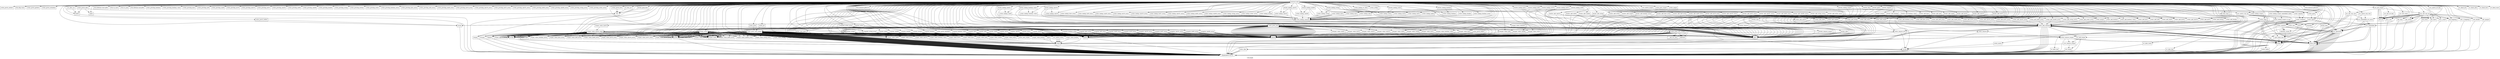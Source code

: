 digraph "Call graph" {
	label="Call graph";

	Node0x80537a240 [shape=record,label="{external node}"];
	Node0x80537a240 -> Node0x80537a2d0;
	Node0x80537a240 -> Node0x80537a330;
	Node0x80537a240 -> Node0x80537a390;
	Node0x80537a240 -> Node0x80537a3f0;
	Node0x80537a240 -> Node0x80537a450;
	Node0x80537a240 -> Node0x80537a4b0;
	Node0x80537a240 -> Node0x80537a510;
	Node0x80537a240 -> Node0x80537a570;
	Node0x80537a240 -> Node0x80537a5d0;
	Node0x80537a240 -> Node0x80537a630;
	Node0x80537a240 -> Node0x80537a690;
	Node0x80537a240 -> Node0x80537a6f0;
	Node0x80537a240 -> Node0x80537a750;
	Node0x80537a240 -> Node0x80537a7b0;
	Node0x80537a240 -> Node0x80537a810;
	Node0x80537a240 -> Node0x80537a870;
	Node0x80537a240 -> Node0x80537a8d0;
	Node0x80537a240 -> Node0x80537a930;
	Node0x80537a240 -> Node0x80537a990;
	Node0x80537a240 -> Node0x80537a9f0;
	Node0x80537a240 -> Node0x80537aa50;
	Node0x80537a240 -> Node0x80537aab0;
	Node0x80537a240 -> Node0x80537ab10;
	Node0x80537a240 -> Node0x80537ab70;
	Node0x80537a240 -> Node0x80537abd0;
	Node0x80537a240 -> Node0x80537ac30;
	Node0x80537a240 -> Node0x80537ac90;
	Node0x80537a240 -> Node0x80537acf0;
	Node0x80537a240 -> Node0x80537ad50;
	Node0x80537a240 -> Node0x80537adb0;
	Node0x80537a240 -> Node0x80537ae10;
	Node0x80537a240 -> Node0x80537ae70;
	Node0x80537a240 -> Node0x80537aed0;
	Node0x80537a240 -> Node0x80537af30;
	Node0x80537a240 -> Node0x80537af90;
	Node0x80537a240 -> Node0x80537aff0;
	Node0x80537a240 -> Node0x80537b050;
	Node0x80537a240 -> Node0x80537b0b0;
	Node0x80537a240 -> Node0x80537b110;
	Node0x80537a240 -> Node0x80537b170;
	Node0x80537a240 -> Node0x80537b1d0;
	Node0x80537a240 -> Node0x80537b230;
	Node0x80537a240 -> Node0x80537b290;
	Node0x80537a240 -> Node0x80537b2f0;
	Node0x80537a240 -> Node0x80537b350;
	Node0x80537a240 -> Node0x80537b3b0;
	Node0x80537a240 -> Node0x80537b410;
	Node0x80537a240 -> Node0x80537b470;
	Node0x80537a240 -> Node0x80537b4d0;
	Node0x80537a240 -> Node0x80537b530;
	Node0x80537a240 -> Node0x80537b590;
	Node0x80537a240 -> Node0x80537b5f0;
	Node0x80537a240 -> Node0x80537b650;
	Node0x80537a240 -> Node0x80537b6b0;
	Node0x80537a240 -> Node0x80537b710;
	Node0x80537a240 -> Node0x80537b770;
	Node0x80537a240 -> Node0x80537b7d0;
	Node0x80537a240 -> Node0x80537b830;
	Node0x80537a240 -> Node0x80537b8f0;
	Node0x80537a240 -> Node0x80537b950;
	Node0x80537a240 -> Node0x80537ba10;
	Node0x80537a240 -> Node0x80537ba70;
	Node0x80537a240 -> Node0x80537bad0;
	Node0x80537a240 -> Node0x80537bb30;
	Node0x80537a240 -> Node0x80537bb90;
	Node0x80537a240 -> Node0x80537bbf0;
	Node0x80537a240 -> Node0x80537bc50;
	Node0x80537a240 -> Node0x80537bcb0;
	Node0x80537a240 -> Node0x80537bd10;
	Node0x80537a240 -> Node0x80537bd70;
	Node0x80537a240 -> Node0x80537bdd0;
	Node0x80537a240 -> Node0x80537be30;
	Node0x80537a240 -> Node0x80537b890;
	Node0x80537a240 -> Node0x80537c970;
	Node0x80537a240 -> Node0x80537c9d0;
	Node0x80537a240 -> Node0x80537ca30;
	Node0x80537a240 -> Node0x80537ca90;
	Node0x80537a240 -> Node0x80537caf0;
	Node0x80537a240 -> Node0x80537cb50;
	Node0x80537a240 -> Node0x80537cc10;
	Node0x80537a240 -> Node0x80537cc70;
	Node0x80537a240 -> Node0x80537ccd0;
	Node0x80537a240 -> Node0x80537cd30;
	Node0x80537a240 -> Node0x80537cd90;
	Node0x80537a240 -> Node0x80537cdf0;
	Node0x80537a240 -> Node0x80537ce50;
	Node0x80537a240 -> Node0x80537ceb0;
	Node0x80537a240 -> Node0x80537cf10;
	Node0x80537a240 -> Node0x8053593f0;
	Node0x80537a240 -> Node0x805359570;
	Node0x80537a240 -> Node0x8053594b0;
	Node0x80537a240 -> Node0x805359510;
	Node0x80537a240 -> Node0x8053595d0;
	Node0x80537a240 -> Node0x805359690;
	Node0x80537a240 -> Node0x805359750;
	Node0x80537a240 -> Node0x805359810;
	Node0x80537a240 -> Node0x8053598d0;
	Node0x80537a240 -> Node0x805359930;
	Node0x80537a240 -> Node0x8053599f0;
	Node0x80537a240 -> Node0x805359ab0;
	Node0x80537a240 -> Node0x805359b70;
	Node0x80537a240 -> Node0x805359bd0;
	Node0x80537a240 -> Node0x805359c90;
	Node0x80537a240 -> Node0x805359d50;
	Node0x80537a240 -> Node0x805359e10;
	Node0x80537a240 -> Node0x805359ed0;
	Node0x80537a240 -> Node0x805359f90;
	Node0x80537a240 -> Node0x80535a050;
	Node0x80537a240 -> Node0x80535a110;
	Node0x80537a240 -> Node0x80535a1d0;
	Node0x80537a240 -> Node0x80535a290;
	Node0x80537a240 -> Node0x80535a350;
	Node0x80537a240 -> Node0x80535a410;
	Node0x80537a240 -> Node0x80535a4d0;
	Node0x80537a240 -> Node0x80535a590;
	Node0x80537a240 -> Node0x80535a650;
	Node0x80537a240 -> Node0x80535a710;
	Node0x80537a240 -> Node0x80535a7d0;
	Node0x80537a240 -> Node0x80535a890;
	Node0x80537a240 -> Node0x80535a950;
	Node0x80537a240 -> Node0x80535aa10;
	Node0x80537a240 -> Node0x80535aad0;
	Node0x80537a240 -> Node0x80535ab90;
	Node0x80537a240 -> Node0x80535ac50;
	Node0x80537a240 -> Node0x80535ad10;
	Node0x80537a240 -> Node0x80535add0;
	Node0x80537a240 -> Node0x80535ae90;
	Node0x80537a240 -> Node0x80535af50;
	Node0x80537a240 -> Node0x80535b010;
	Node0x80537a240 -> Node0x80535b0d0;
	Node0x80537a240 -> Node0x80535b190;
	Node0x80537a240 -> Node0x80535b250;
	Node0x80537a240 -> Node0x80535b310;
	Node0x80537a240 -> Node0x80535b3d0;
	Node0x80537a240 -> Node0x80535b490;
	Node0x80537a240 -> Node0x80535b550;
	Node0x80537a240 -> Node0x80535b610;
	Node0x80537a240 -> Node0x80535b6d0;
	Node0x80537a240 -> Node0x80535b790;
	Node0x80537a240 -> Node0x80535b850;
	Node0x80537a240 -> Node0x80535b910;
	Node0x80537a240 -> Node0x80535b9d0;
	Node0x80537a240 -> Node0x80535ba90;
	Node0x80537a240 -> Node0x805359030;
	Node0x80537a240 -> Node0x805359090;
	Node0x80537a240 -> Node0x8053590f0;
	Node0x80537a240 -> Node0x8053591b0;
	Node0x80537a240 -> Node0x805359270;
	Node0x80537a240 -> Node0x805359330;
	Node0x80537a240 -> Node0x805359150;
	Node0x80537a240 -> Node0x805359210;
	Node0x80537a240 -> Node0x8053592d0;
	Node0x80537a240 -> Node0x805359390;
	Node0x80537a240 -> Node0x80537cfd0;
	Node0x80537a240 -> Node0x805359450;
	Node0x80537a240 -> Node0x80535bb50;
	Node0x80537a240 -> Node0x80535bbb0;
	Node0x80537a240 -> Node0x80535bc10;
	Node0x80537a240 -> Node0x80535bc70;
	Node0x80537a240 -> Node0x80535bcd0;
	Node0x80537a240 -> Node0x805359630;
	Node0x80537a240 -> Node0x80535bd30;
	Node0x80537a240 -> Node0x8053596f0;
	Node0x80537a240 -> Node0x805359a50;
	Node0x80537a240 -> Node0x80535bd90;
	Node0x80537a240 -> Node0x80535beb0;
	Node0x80537a240 -> Node0x80535bf10;
	Node0x80537a240 -> Node0x80535afb0;
	Node0x80537a240 -> Node0x80535bf70;
	Node0x80537a240 -> Node0x80535b070;
	Node0x80537a240 -> Node0x805359c30;
	Node0x80537a240 -> Node0x805359cf0;
	Node0x80537a240 -> Node0x805359db0;
	Node0x80537a240 -> Node0x805359e70;
	Node0x80537a240 -> Node0x805359f30;
	Node0x80537a240 -> Node0x805359ff0;
	Node0x80537a240 -> Node0x80535a0b0;
	Node0x80537a240 -> Node0x80535a170;
	Node0x80537a240 -> Node0x80535a230;
	Node0x80537a240 -> Node0x80535a2f0;
	Node0x80537a240 -> Node0x80535a3b0;
	Node0x80537a240 -> Node0x8053f60f0;
	Node0x80537a240 -> Node0x80535a470;
	Node0x80537a240 -> Node0x80535a6b0;
	Node0x80537a240 -> Node0x80535a770;
	Node0x80537a240 -> Node0x80535a830;
	Node0x80537a240 -> Node0x80535a8f0;
	Node0x80537a240 -> Node0x80535a9b0;
	Node0x80537a240 -> Node0x80535aa70;
	Node0x80537a240 -> Node0x80535ab30;
	Node0x80537a240 -> Node0x80535abf0;
	Node0x80537a240 -> Node0x80535acb0;
	Node0x80537a240 -> Node0x80535ad70;
	Node0x80537a240 -> Node0x80535ae30;
	Node0x80537a240 -> Node0x8053f6150;
	Node0x80537a240 -> Node0x80535a530;
	Node0x80537a240 -> Node0x80535aef0;
	Node0x80537a240 -> Node0x80537be90;
	Node0x80537a240 -> Node0x8053f61b0;
	Node0x80537a240 -> Node0x8053f6210;
	Node0x80537a240 -> Node0x80537bf50;
	Node0x80537a240 -> Node0x80537bef0;
	Node0x80537a240 -> Node0x80537cbb0;
	Node0x80537a240 -> Node0x80535b1f0;
	Node0x80537a240 -> Node0x80535b2b0;
	Node0x80537a240 -> Node0x80535b370;
	Node0x80537a240 -> Node0x80535b430;
	Node0x80537a240 -> Node0x80535b730;
	Node0x80537a240 -> Node0x80535b4f0;
	Node0x80537a240 -> Node0x80535b7f0;
	Node0x80537a240 -> Node0x80535b5b0;
	Node0x80537a240 -> Node0x80535b8b0;
	Node0x80537a240 -> Node0x80535b670;
	Node0x80537a240 -> Node0x80535b970;
	Node0x80537a240 -> Node0x8053f6330;
	Node0x80537a240 -> Node0x80535ba30;
	Node0x80537a240 -> Node0x80535baf0;
	Node0x80537a240 -> Node0x8053f6390;
	Node0x80537a240 -> Node0x8053f63f0;
	Node0x80537a240 -> Node0x8053f6450;
	Node0x80537a240 -> Node0x8053f64b0;
	Node0x80537a240 -> Node0x8053f6510;
	Node0x80537a240 -> Node0x8053f6570;
	Node0x80537a240 -> Node0x8053f65d0;
	Node0x80537a240 -> Node0x8053f6630;
	Node0x80537a240 -> Node0x8053f6690;
	Node0x80537a240 -> Node0x8053f66f0;
	Node0x80537a240 -> Node0x8053f6750;
	Node0x80537a240 -> Node0x8053f67b0;
	Node0x80537a240 -> Node0x8053f6810;
	Node0x80537a240 -> Node0x8053f6870;
	Node0x80537a240 -> Node0x80535b130;
	Node0x80537a240 -> Node0x8053f6930;
	Node0x80537a240 -> Node0x8053f6990;
	Node0x80537a240 -> Node0x8053f69f0;
	Node0x80537a240 -> Node0x8053f6a50;
	Node0x80537a240 -> Node0x80537bfb0;
	Node0x80537a240 -> Node0x80537c010;
	Node0x80537a240 -> Node0x80537c070;
	Node0x80537a240 -> Node0x80537c0d0;
	Node0x80537a240 -> Node0x80537c130;
	Node0x80537a240 -> Node0x80537c190;
	Node0x80537a240 -> Node0x80537c1f0;
	Node0x80537a240 -> Node0x80537c250;
	Node0x80537a240 -> Node0x80537c2b0;
	Node0x80537a240 -> Node0x80537c310;
	Node0x80537a240 -> Node0x80537c370;
	Node0x80537a240 -> Node0x80537c3d0;
	Node0x80537a240 -> Node0x80537c8b0;
	Node0x80537a240 -> Node0x80537c430;
	Node0x80537a240 -> Node0x80537c490;
	Node0x80537a240 -> Node0x80537c4f0;
	Node0x80537a240 -> Node0x80537c550;
	Node0x80537a240 -> Node0x80537c5b0;
	Node0x80537a240 -> Node0x80537c610;
	Node0x80537a240 -> Node0x80537c670;
	Node0x80537a240 -> Node0x80537c6d0;
	Node0x80537a240 -> Node0x80537c730;
	Node0x80537a240 -> Node0x80537c790;
	Node0x80537a240 -> Node0x80537c7f0;
	Node0x80537a240 -> Node0x80537c910;
	Node0x80537a240 -> Node0x80537c850;
	Node0x80537a240 -> Node0x80535a5f0;
	Node0x80537a240 -> Node0x805359b10;
	Node0x80537a240 -> Node0x8053597b0;
	Node0x80537a240 -> Node0x8053f6b10;
	Node0x80537a240 -> Node0x8053f6b70;
	Node0x80537a240 -> Node0x8053f6c90;
	Node0x80537a240 -> Node0x8053f6d50;
	Node0x80537a240 -> Node0x8053f6cf0;
	Node0x80537a240 -> Node0x8053f71d0;
	Node0x80537a240 -> Node0x8053f6bd0;
	Node0x80537a240 -> Node0x8053f6db0;
	Node0x80537a240 -> Node0x8053f6ed0;
	Node0x80537a240 -> Node0x8053f6f30;
	Node0x80537a240 -> Node0x8053f6f90;
	Node0x80537a240 -> Node0x8053f6c30;
	Node0x80537a240 -> Node0x8053f6ff0;
	Node0x80537a240 -> Node0x8053f7050;
	Node0x80537a240 -> Node0x8053f70b0;
	Node0x80537a240 -> Node0x8053f7110;
	Node0x80537a240 -> Node0x8053f7170;
	Node0x80537a240 -> Node0x8053f7230;
	Node0x80537a240 -> Node0x8053f7290;
	Node0x80537a240 -> Node0x8053f72f0;
	Node0x80537a240 -> Node0x8053f7350;
	Node0x80537a240 -> Node0x8053f73b0;
	Node0x80537a240 -> Node0x805359870;
	Node0x80537a240 -> Node0x8053f7410;
	Node0x80537a240 -> Node0x8053f74d0;
	Node0x80537a240 -> Node0x805359990;
	Node0x80537a240 -> Node0x8053f7530;
	Node0x80537a240 -> Node0x8053f7590;
	Node0x80537a240 -> Node0x8053f75f0;
	Node0x80537a240 -> Node0x8053f7650;
	Node0x80537a240 -> Node0x8053f76b0;
	Node0x80537a2d0 [shape=record,label="{nvlist_prtctl_setdest}"];
	Node0x80537a330 [shape=record,label="{llvm.dbg.value}"];
	Node0x80537a390 [shape=record,label="{nvlist_prtctl_getdest}"];
	Node0x80537a3f0 [shape=record,label="{nvlist_prtctl_setindent}"];
	Node0x80537a450 [shape=record,label="{nvlist_prtctl_doindent}"];
	Node0x80537a450 -> Node0x80537a4b0;
	Node0x80537a450 -> Node0x80537a510;
	Node0x80537a4b0 [shape=record,label="{fprintf}"];
	Node0x80537a4b0 -> Node0x80537a270;
	Node0x80537a510 [shape=record,label="{fputc}"];
	Node0x80537a510 -> Node0x80537a270;
	Node0x80537a570 [shape=record,label="{nvlist_prtctl_setfmt}"];
	Node0x80537a570 -> Node0x80537a5d0;
	Node0x80537a5d0 [shape=record,label="{strchr}"];
	Node0x80537a5d0 -> Node0x80537a270;
	Node0x80537a630 [shape=record,label="{nvlist_prtctl_dofmt}"];
	Node0x80537a630 -> Node0x80537a4b0;
	Node0x80537a630 -> Node0x80537a4b0;
	Node0x80537a630 -> Node0x80537a4b0;
	Node0x80537a690 [shape=record,label="{llvm.lifetime.start.p0i8}"];
	Node0x80537a6f0 [shape=record,label="{llvm.va_start}"];
	Node0x80537a750 [shape=record,label="{llvm.va_end}"];
	Node0x80537a7b0 [shape=record,label="{llvm.lifetime.end.p0i8}"];
	Node0x80537a810 [shape=record,label="{nvlist_prtctlop_boolean}"];
	Node0x80537a870 [shape=record,label="{nvlist_prtctlop_boolean_value}"];
	Node0x80537a8d0 [shape=record,label="{nvlist_prtctlop_byte}"];
	Node0x80537ac30 [shape=record,label="{nvlist_prtctlop_double}"];
	Node0x80537a930 [shape=record,label="{nvlist_prtctlop_int8}"];
	Node0x80537a990 [shape=record,label="{nvlist_prtctlop_uint8}"];
	Node0x80537a9f0 [shape=record,label="{nvlist_prtctlop_int16}"];
	Node0x80537aa50 [shape=record,label="{nvlist_prtctlop_uint16}"];
	Node0x80537aab0 [shape=record,label="{nvlist_prtctlop_int32}"];
	Node0x80537ab10 [shape=record,label="{nvlist_prtctlop_uint32}"];
	Node0x80537ab70 [shape=record,label="{nvlist_prtctlop_int64}"];
	Node0x80537abd0 [shape=record,label="{nvlist_prtctlop_uint64}"];
	Node0x80537ac90 [shape=record,label="{nvlist_prtctlop_string}"];
	Node0x80537acf0 [shape=record,label="{nvlist_prtctlop_hrtime}"];
	Node0x80537ad50 [shape=record,label="{nvlist_prtctlop_nvlist}"];
	Node0x80537adb0 [shape=record,label="{nvlist_prtctlop_boolean_array}"];
	Node0x80537ae10 [shape=record,label="{nvlist_prtctlop_byte_array}"];
	Node0x80537ae70 [shape=record,label="{nvlist_prtctlop_int8_array}"];
	Node0x80537aed0 [shape=record,label="{nvlist_prtctlop_uint8_array}"];
	Node0x80537af30 [shape=record,label="{nvlist_prtctlop_int16_array}"];
	Node0x80537af90 [shape=record,label="{nvlist_prtctlop_uint16_array}"];
	Node0x80537aff0 [shape=record,label="{nvlist_prtctlop_int32_array}"];
	Node0x80537b050 [shape=record,label="{nvlist_prtctlop_uint32_array}"];
	Node0x80537b0b0 [shape=record,label="{nvlist_prtctlop_int64_array}"];
	Node0x80537b110 [shape=record,label="{nvlist_prtctlop_uint64_array}"];
	Node0x80537b170 [shape=record,label="{nvlist_prtctlop_string_array}"];
	Node0x80537b1d0 [shape=record,label="{nvlist_prtctlop_nvlist_array}"];
	Node0x80537b230 [shape=record,label="{nvlist_prtctl_alloc}"];
	Node0x80537b230 -> Node0x80537b290;
	Node0x80537b230 -> Node0x80537b2f0;
	Node0x80537b230 -> Node0x80537b350;
	Node0x80537b290 [shape=record,label="{malloc}"];
	Node0x80537b290 -> Node0x80537a270;
	Node0x80537b2f0 [shape=record,label="{calloc}"];
	Node0x80537b2f0 -> Node0x80537a270;
	Node0x80537b350 [shape=record,label="{free}"];
	Node0x80537b350 -> Node0x80537a270;
	Node0x80537b3b0 [shape=record,label="{nvprint_boolean}"];
	Node0x80537b3b0 -> Node0x80537a4b0;
	Node0x80537b3b0 -> Node0x80537a510;
	Node0x80537b3b0 -> Node0x80537a510;
	Node0x80537b3b0 -> Node0x80537a4b0;
	Node0x80537b3b0 -> Node0x80537a4b0;
	Node0x80537b410 [shape=record,label="{nvprint_boolean_value}"];
	Node0x80537b410 -> Node0x80537a4b0;
	Node0x80537b410 -> Node0x80537a510;
	Node0x80537b410 -> Node0x80537a510;
	Node0x80537b410 -> Node0x80537a4b0;
	Node0x80537b410 -> Node0x80537a4b0;
	Node0x80537b470 [shape=record,label="{nvprint_byte}"];
	Node0x80537b470 -> Node0x80537a4b0;
	Node0x80537b470 -> Node0x80537a510;
	Node0x80537b470 -> Node0x80537a510;
	Node0x80537b470 -> Node0x80537a4b0;
	Node0x80537b470 -> Node0x80537a4b0;
	Node0x80537b4d0 [shape=record,label="{nvprint_int8}"];
	Node0x80537b4d0 -> Node0x80537a4b0;
	Node0x80537b4d0 -> Node0x80537a510;
	Node0x80537b4d0 -> Node0x80537a510;
	Node0x80537b4d0 -> Node0x80537a4b0;
	Node0x80537b4d0 -> Node0x80537a4b0;
	Node0x80537b530 [shape=record,label="{nvprint_uint8}"];
	Node0x80537b530 -> Node0x80537a4b0;
	Node0x80537b530 -> Node0x80537a510;
	Node0x80537b530 -> Node0x80537a510;
	Node0x80537b530 -> Node0x80537a4b0;
	Node0x80537b530 -> Node0x80537a4b0;
	Node0x80537b590 [shape=record,label="{nvprint_int16}"];
	Node0x80537b590 -> Node0x80537a4b0;
	Node0x80537b590 -> Node0x80537a510;
	Node0x80537b590 -> Node0x80537a510;
	Node0x80537b590 -> Node0x80537a4b0;
	Node0x80537b590 -> Node0x80537a4b0;
	Node0x80537b5f0 [shape=record,label="{nvprint_uint16}"];
	Node0x80537b5f0 -> Node0x80537a4b0;
	Node0x80537b5f0 -> Node0x80537a510;
	Node0x80537b5f0 -> Node0x80537a510;
	Node0x80537b5f0 -> Node0x80537a4b0;
	Node0x80537b5f0 -> Node0x80537a4b0;
	Node0x80537b650 [shape=record,label="{nvprint_int32}"];
	Node0x80537b650 -> Node0x80537a4b0;
	Node0x80537b650 -> Node0x80537a510;
	Node0x80537b650 -> Node0x80537a510;
	Node0x80537b650 -> Node0x80537a4b0;
	Node0x80537b650 -> Node0x80537a4b0;
	Node0x80537b6b0 [shape=record,label="{nvprint_uint32}"];
	Node0x80537b6b0 -> Node0x80537a4b0;
	Node0x80537b6b0 -> Node0x80537a510;
	Node0x80537b6b0 -> Node0x80537a510;
	Node0x80537b6b0 -> Node0x80537a4b0;
	Node0x80537b6b0 -> Node0x80537a4b0;
	Node0x80537b710 [shape=record,label="{nvprint_int64}"];
	Node0x80537b710 -> Node0x80537a4b0;
	Node0x80537b710 -> Node0x80537a510;
	Node0x80537b710 -> Node0x80537a510;
	Node0x80537b710 -> Node0x80537a4b0;
	Node0x80537b710 -> Node0x80537a4b0;
	Node0x80537b770 [shape=record,label="{nvprint_uint64}"];
	Node0x80537b770 -> Node0x80537a4b0;
	Node0x80537b770 -> Node0x80537a510;
	Node0x80537b770 -> Node0x80537a510;
	Node0x80537b770 -> Node0x80537a4b0;
	Node0x80537b770 -> Node0x80537a4b0;
	Node0x80537b7d0 [shape=record,label="{nvprint_double}"];
	Node0x80537b7d0 -> Node0x80537a4b0;
	Node0x80537b7d0 -> Node0x80537a510;
	Node0x80537b7d0 -> Node0x80537a510;
	Node0x80537b7d0 -> Node0x80537a4b0;
	Node0x80537b7d0 -> Node0x80537a4b0;
	Node0x80537b830 [shape=record,label="{nvprint_string}"];
	Node0x80537b830 -> Node0x80537a4b0;
	Node0x80537b830 -> Node0x80537a510;
	Node0x80537b830 -> Node0x80537a510;
	Node0x80537b830 -> Node0x80537a4b0;
	Node0x80537b830 -> Node0x80537b890;
	Node0x80537b8f0 [shape=record,label="{nvprint_hrtime}"];
	Node0x80537b8f0 -> Node0x80537a4b0;
	Node0x80537b8f0 -> Node0x80537a510;
	Node0x80537b8f0 -> Node0x80537a510;
	Node0x80537b8f0 -> Node0x80537a4b0;
	Node0x80537b8f0 -> Node0x80537a4b0;
	Node0x80537b950 [shape=record,label="{nvprint_nvlist}"];
	Node0x80537b950 -> Node0x80537a4b0;
	Node0x80537b950 -> Node0x80537a510;
	Node0x80537b950 -> Node0x80537a510;
	Node0x80537b950 -> Node0x80537a4b0;
	Node0x80537b950 -> Node0x80537b9b0;
	Node0x80537b950 -> Node0x80537a4b0;
	Node0x80537b950 -> Node0x80537a510;
	Node0x80537b950 -> Node0x80537a4b0;
	Node0x80537ba10 [shape=record,label="{nvaprint_boolean_array}"];
	Node0x80537ba10 -> Node0x80537a4b0;
	Node0x80537ba10 -> Node0x80537a510;
	Node0x80537ba10 -> Node0x80537a4b0;
	Node0x80537ba10 -> Node0x80537a4b0;
	Node0x80537ba10 -> Node0x80537a4b0;
	Node0x80537ba10 -> Node0x80537a4b0;
	Node0x80537ba70 [shape=record,label="{nvaprint_byte_array}"];
	Node0x80537ba70 -> Node0x80537a4b0;
	Node0x80537ba70 -> Node0x80537a510;
	Node0x80537ba70 -> Node0x80537a4b0;
	Node0x80537ba70 -> Node0x80537a4b0;
	Node0x80537ba70 -> Node0x80537a4b0;
	Node0x80537ba70 -> Node0x80537a4b0;
	Node0x80537bad0 [shape=record,label="{nvaprint_int8_array}"];
	Node0x80537bad0 -> Node0x80537a4b0;
	Node0x80537bad0 -> Node0x80537a510;
	Node0x80537bad0 -> Node0x80537a4b0;
	Node0x80537bad0 -> Node0x80537a4b0;
	Node0x80537bad0 -> Node0x80537a4b0;
	Node0x80537bad0 -> Node0x80537a4b0;
	Node0x80537bb30 [shape=record,label="{nvaprint_uint8_array}"];
	Node0x80537bb30 -> Node0x80537a4b0;
	Node0x80537bb30 -> Node0x80537a510;
	Node0x80537bb30 -> Node0x80537a4b0;
	Node0x80537bb30 -> Node0x80537a4b0;
	Node0x80537bb30 -> Node0x80537a4b0;
	Node0x80537bb30 -> Node0x80537a4b0;
	Node0x80537bb90 [shape=record,label="{nvaprint_int16_array}"];
	Node0x80537bb90 -> Node0x80537a4b0;
	Node0x80537bb90 -> Node0x80537a510;
	Node0x80537bb90 -> Node0x80537a4b0;
	Node0x80537bb90 -> Node0x80537a4b0;
	Node0x80537bb90 -> Node0x80537a4b0;
	Node0x80537bb90 -> Node0x80537a4b0;
	Node0x80537bbf0 [shape=record,label="{nvaprint_uint16_array}"];
	Node0x80537bbf0 -> Node0x80537a4b0;
	Node0x80537bbf0 -> Node0x80537a510;
	Node0x80537bbf0 -> Node0x80537a4b0;
	Node0x80537bbf0 -> Node0x80537a4b0;
	Node0x80537bbf0 -> Node0x80537a4b0;
	Node0x80537bbf0 -> Node0x80537a4b0;
	Node0x80537bc50 [shape=record,label="{nvaprint_int32_array}"];
	Node0x80537bc50 -> Node0x80537a4b0;
	Node0x80537bc50 -> Node0x80537a510;
	Node0x80537bc50 -> Node0x80537a4b0;
	Node0x80537bc50 -> Node0x80537a4b0;
	Node0x80537bc50 -> Node0x80537a4b0;
	Node0x80537bc50 -> Node0x80537a4b0;
	Node0x80537bcb0 [shape=record,label="{nvaprint_uint32_array}"];
	Node0x80537bcb0 -> Node0x80537a4b0;
	Node0x80537bcb0 -> Node0x80537a510;
	Node0x80537bcb0 -> Node0x80537a4b0;
	Node0x80537bcb0 -> Node0x80537a4b0;
	Node0x80537bcb0 -> Node0x80537a4b0;
	Node0x80537bcb0 -> Node0x80537a4b0;
	Node0x80537bd10 [shape=record,label="{nvaprint_int64_array}"];
	Node0x80537bd10 -> Node0x80537a4b0;
	Node0x80537bd10 -> Node0x80537a510;
	Node0x80537bd10 -> Node0x80537a4b0;
	Node0x80537bd10 -> Node0x80537a4b0;
	Node0x80537bd10 -> Node0x80537a4b0;
	Node0x80537bd10 -> Node0x80537a4b0;
	Node0x80537bd70 [shape=record,label="{nvaprint_uint64_array}"];
	Node0x80537bd70 -> Node0x80537a4b0;
	Node0x80537bd70 -> Node0x80537a510;
	Node0x80537bd70 -> Node0x80537a4b0;
	Node0x80537bd70 -> Node0x80537a4b0;
	Node0x80537bd70 -> Node0x80537a4b0;
	Node0x80537bd70 -> Node0x80537a4b0;
	Node0x80537bdd0 [shape=record,label="{nvaprint_string_array}"];
	Node0x80537bdd0 -> Node0x80537a4b0;
	Node0x80537bdd0 -> Node0x80537a510;
	Node0x80537bdd0 -> Node0x80537a4b0;
	Node0x80537bdd0 -> Node0x80537a4b0;
	Node0x80537bdd0 -> Node0x80537a4b0;
	Node0x80537bdd0 -> Node0x80537b890;
	Node0x80537be30 [shape=record,label="{nvaprint_nvlist_array}"];
	Node0x80537be30 -> Node0x80537a4b0;
	Node0x80537be30 -> Node0x80537a510;
	Node0x80537be30 -> Node0x80537a510;
	Node0x80537be30 -> Node0x80537a4b0;
	Node0x80537be30 -> Node0x80537a4b0;
	Node0x80537be30 -> Node0x80537a510;
	Node0x80537be30 -> Node0x80537a4b0;
	Node0x80537be30 -> Node0x80537b9b0;
	Node0x80537be30 -> Node0x80537a4b0;
	Node0x80537be30 -> Node0x80537a510;
	Node0x80537be30 -> Node0x80537a4b0;
	Node0x80537b9b0 [shape=record,label="{nvlist_print_with_indent}"];
	Node0x80537b9b0 -> Node0x80537a4b0;
	Node0x80537b9b0 -> Node0x80537a510;
	Node0x80537b9b0 -> Node0x80537a510;
	Node0x80537b9b0 -> Node0x80537a4b0;
	Node0x80537b9b0 -> Node0x80537be90;
	Node0x80537b9b0 -> Node0x80537bef0;
	Node0x80537b9b0 -> Node0x80537bf50;
	Node0x80537b9b0 -> Node0x80537a270;
	Node0x80537b9b0 -> Node0x80537a270;
	Node0x80537b9b0 -> Node0x80537a4b0;
	Node0x80537b9b0 -> Node0x80537bfb0;
	Node0x80537b9b0 -> Node0x80537a270;
	Node0x80537b9b0 -> Node0x80537a270;
	Node0x80537b9b0 -> Node0x80537a4b0;
	Node0x80537b9b0 -> Node0x80537c010;
	Node0x80537b9b0 -> Node0x80537a270;
	Node0x80537b9b0 -> Node0x80537a270;
	Node0x80537b9b0 -> Node0x80537a4b0;
	Node0x80537b9b0 -> Node0x80537c070;
	Node0x80537b9b0 -> Node0x80537a270;
	Node0x80537b9b0 -> Node0x80537a270;
	Node0x80537b9b0 -> Node0x80537a4b0;
	Node0x80537b9b0 -> Node0x80537c0d0;
	Node0x80537b9b0 -> Node0x80537a270;
	Node0x80537b9b0 -> Node0x80537a270;
	Node0x80537b9b0 -> Node0x80537a4b0;
	Node0x80537b9b0 -> Node0x80537c130;
	Node0x80537b9b0 -> Node0x80537a270;
	Node0x80537b9b0 -> Node0x80537a270;
	Node0x80537b9b0 -> Node0x80537a4b0;
	Node0x80537b9b0 -> Node0x80537c190;
	Node0x80537b9b0 -> Node0x80537a270;
	Node0x80537b9b0 -> Node0x80537a270;
	Node0x80537b9b0 -> Node0x80537a4b0;
	Node0x80537b9b0 -> Node0x80537c1f0;
	Node0x80537b9b0 -> Node0x80537a270;
	Node0x80537b9b0 -> Node0x80537a270;
	Node0x80537b9b0 -> Node0x80537a4b0;
	Node0x80537b9b0 -> Node0x80537c250;
	Node0x80537b9b0 -> Node0x80537a270;
	Node0x80537b9b0 -> Node0x80537a270;
	Node0x80537b9b0 -> Node0x80537a4b0;
	Node0x80537b9b0 -> Node0x80537c2b0;
	Node0x80537b9b0 -> Node0x80537a270;
	Node0x80537b9b0 -> Node0x80537a270;
	Node0x80537b9b0 -> Node0x80537a4b0;
	Node0x80537b9b0 -> Node0x80537c310;
	Node0x80537b9b0 -> Node0x80537a270;
	Node0x80537b9b0 -> Node0x80537a270;
	Node0x80537b9b0 -> Node0x80537a4b0;
	Node0x80537b9b0 -> Node0x80537c370;
	Node0x80537b9b0 -> Node0x80537a270;
	Node0x80537b9b0 -> Node0x80537a270;
	Node0x80537b9b0 -> Node0x80537a4b0;
	Node0x80537b9b0 -> Node0x80537c3d0;
	Node0x80537b9b0 -> Node0x80537a270;
	Node0x80537b9b0 -> Node0x80537a270;
	Node0x80537b9b0 -> Node0x80537a4b0;
	Node0x80537b9b0 -> Node0x80537c430;
	Node0x80537b9b0 -> Node0x80537a270;
	Node0x80537b9b0 -> Node0x80537a270;
	Node0x80537b9b0 -> Node0x80537a4b0;
	Node0x80537b9b0 -> Node0x80537c490;
	Node0x80537b9b0 -> Node0x80537a270;
	Node0x80537b9b0 -> Node0x80537a270;
	Node0x80537b9b0 -> Node0x80537a4b0;
	Node0x80537b9b0 -> Node0x80537c4f0;
	Node0x80537b9b0 -> Node0x80537a270;
	Node0x80537b9b0 -> Node0x80537a270;
	Node0x80537b9b0 -> Node0x80537a4b0;
	Node0x80537b9b0 -> Node0x80537c550;
	Node0x80537b9b0 -> Node0x80537a270;
	Node0x80537b9b0 -> Node0x80537a270;
	Node0x80537b9b0 -> Node0x80537a4b0;
	Node0x80537b9b0 -> Node0x80537c5b0;
	Node0x80537b9b0 -> Node0x80537a270;
	Node0x80537b9b0 -> Node0x80537a270;
	Node0x80537b9b0 -> Node0x80537a4b0;
	Node0x80537b9b0 -> Node0x80537c610;
	Node0x80537b9b0 -> Node0x80537a270;
	Node0x80537b9b0 -> Node0x80537a270;
	Node0x80537b9b0 -> Node0x80537a4b0;
	Node0x80537b9b0 -> Node0x80537c670;
	Node0x80537b9b0 -> Node0x80537a270;
	Node0x80537b9b0 -> Node0x80537a270;
	Node0x80537b9b0 -> Node0x80537a4b0;
	Node0x80537b9b0 -> Node0x80537c6d0;
	Node0x80537b9b0 -> Node0x80537a270;
	Node0x80537b9b0 -> Node0x80537a270;
	Node0x80537b9b0 -> Node0x80537a4b0;
	Node0x80537b9b0 -> Node0x80537c730;
	Node0x80537b9b0 -> Node0x80537a270;
	Node0x80537b9b0 -> Node0x80537a270;
	Node0x80537b9b0 -> Node0x80537a4b0;
	Node0x80537b9b0 -> Node0x80537c790;
	Node0x80537b9b0 -> Node0x80537a270;
	Node0x80537b9b0 -> Node0x80537a270;
	Node0x80537b9b0 -> Node0x80537a4b0;
	Node0x80537b9b0 -> Node0x80537c7f0;
	Node0x80537b9b0 -> Node0x80537a270;
	Node0x80537b9b0 -> Node0x80537a270;
	Node0x80537b9b0 -> Node0x80537a4b0;
	Node0x80537b9b0 -> Node0x80537c850;
	Node0x80537b9b0 -> Node0x80537a270;
	Node0x80537b9b0 -> Node0x80537a270;
	Node0x80537b9b0 -> Node0x80537a4b0;
	Node0x80537b9b0 -> Node0x80537c8b0;
	Node0x80537b9b0 -> Node0x80537a270;
	Node0x80537b9b0 -> Node0x80537a270;
	Node0x80537b9b0 -> Node0x80537a4b0;
	Node0x80537b9b0 -> Node0x80537c910;
	Node0x80537b9b0 -> Node0x80537a270;
	Node0x80537b9b0 -> Node0x80537a270;
	Node0x80537b9b0 -> Node0x80537a4b0;
	Node0x80537b9b0 -> Node0x80537a4b0;
	Node0x80537b9b0 -> Node0x80537be90;
	Node0x80537b890 [shape=record,label="{fputs}"];
	Node0x80537b890 -> Node0x80537a270;
	Node0x80537c970 [shape=record,label="{nvlist_prtctl_free}"];
	Node0x80537c970 -> Node0x80537b350;
	Node0x80537c970 -> Node0x80537b350;
	Node0x80537c9d0 [shape=record,label="{nvlist_print}"];
	Node0x80537c9d0 -> Node0x80537b9b0;
	Node0x80537ca30 [shape=record,label="{nvlist_prt}"];
	Node0x80537ca30 -> Node0x80537b9b0;
	Node0x80537ca90 [shape=record,label="{dump_nvlist}"];
	Node0x80537ca90 -> Node0x80537be90;
	Node0x80537ca90 -> Node0x80537bef0;
	Node0x80537ca90 -> Node0x80537bf50;
	Node0x80537ca90 -> Node0x80537caf0;
	Node0x80537ca90 -> Node0x80537bfb0;
	Node0x80537ca90 -> Node0x80537bf50;
	Node0x80537ca90 -> Node0x80537caf0;
	Node0x80537ca90 -> Node0x80537c010;
	Node0x80537ca90 -> Node0x80537bf50;
	Node0x80537ca90 -> Node0x80537caf0;
	Node0x80537ca90 -> Node0x80537c070;
	Node0x80537ca90 -> Node0x80537bf50;
	Node0x80537ca90 -> Node0x80537caf0;
	Node0x80537ca90 -> Node0x80537c0d0;
	Node0x80537ca90 -> Node0x80537bf50;
	Node0x80537ca90 -> Node0x80537caf0;
	Node0x80537ca90 -> Node0x80537c130;
	Node0x80537ca90 -> Node0x80537bf50;
	Node0x80537ca90 -> Node0x80537caf0;
	Node0x80537ca90 -> Node0x80537c190;
	Node0x80537ca90 -> Node0x80537bf50;
	Node0x80537ca90 -> Node0x80537caf0;
	Node0x80537ca90 -> Node0x80537c1f0;
	Node0x80537ca90 -> Node0x80537bf50;
	Node0x80537ca90 -> Node0x80537caf0;
	Node0x80537ca90 -> Node0x80537c250;
	Node0x80537ca90 -> Node0x80537bf50;
	Node0x80537ca90 -> Node0x80537caf0;
	Node0x80537ca90 -> Node0x80537c2b0;
	Node0x80537ca90 -> Node0x80537bf50;
	Node0x80537ca90 -> Node0x80537caf0;
	Node0x80537ca90 -> Node0x80537c310;
	Node0x80537ca90 -> Node0x80537bf50;
	Node0x80537ca90 -> Node0x80537caf0;
	Node0x80537ca90 -> Node0x80537c3d0;
	Node0x80537ca90 -> Node0x80537bf50;
	Node0x80537ca90 -> Node0x80537caf0;
	Node0x80537ca90 -> Node0x80537c430;
	Node0x80537ca90 -> Node0x80537bf50;
	Node0x80537ca90 -> Node0x80537caf0;
	Node0x80537ca90 -> Node0x80537c490;
	Node0x80537ca90 -> Node0x80537bf50;
	Node0x80537ca90 -> Node0x80537caf0;
	Node0x80537ca90 -> Node0x80537c4f0;
	Node0x80537ca90 -> Node0x80537bf50;
	Node0x80537ca90 -> Node0x80537caf0;
	Node0x80537ca90 -> Node0x80537c550;
	Node0x80537ca90 -> Node0x80537bf50;
	Node0x80537ca90 -> Node0x80537caf0;
	Node0x80537ca90 -> Node0x80537c5b0;
	Node0x80537ca90 -> Node0x80537bf50;
	Node0x80537ca90 -> Node0x80537caf0;
	Node0x80537ca90 -> Node0x80537c610;
	Node0x80537ca90 -> Node0x80537bf50;
	Node0x80537ca90 -> Node0x80537caf0;
	Node0x80537ca90 -> Node0x80537c670;
	Node0x80537ca90 -> Node0x80537bf50;
	Node0x80537ca90 -> Node0x80537caf0;
	Node0x80537ca90 -> Node0x80537c6d0;
	Node0x80537ca90 -> Node0x80537bf50;
	Node0x80537ca90 -> Node0x80537caf0;
	Node0x80537ca90 -> Node0x80537c730;
	Node0x80537ca90 -> Node0x80537bf50;
	Node0x80537ca90 -> Node0x80537caf0;
	Node0x80537ca90 -> Node0x80537c790;
	Node0x80537ca90 -> Node0x80537bf50;
	Node0x80537ca90 -> Node0x80537caf0;
	Node0x80537ca90 -> Node0x80537c7f0;
	Node0x80537ca90 -> Node0x80537bf50;
	Node0x80537ca90 -> Node0x80537caf0;
	Node0x80537ca90 -> Node0x80537c8b0;
	Node0x80537ca90 -> Node0x80537bf50;
	Node0x80537ca90 -> Node0x80537caf0;
	Node0x80537ca90 -> Node0x80537ca90;
	Node0x80537ca90 -> Node0x80537c910;
	Node0x80537ca90 -> Node0x80537bf50;
	Node0x80537ca90 -> Node0x80537caf0;
	Node0x80537ca90 -> Node0x80537ca90;
	Node0x80537ca90 -> Node0x80537bef0;
	Node0x80537ca90 -> Node0x80537bf50;
	Node0x80537ca90 -> Node0x80537caf0;
	Node0x80537ca90 -> Node0x80537be90;
	Node0x80537caf0 [shape=record,label="{printf}"];
	Node0x80537caf0 -> Node0x80537a270;
	Node0x80537cb50 [shape=record,label="{nvpair_value_match_regex}"];
	Node0x80537cb50 -> Node0x80537cbb0;
	Node0x80537cb50 -> Node0x80537cbb0;
	Node0x80537cb50 -> Node0x80537bef0;
	Node0x80537cb50 -> Node0x80537bef0;
	Node0x80537cb50 -> Node0x80537cc10;
	Node0x80537cb50 -> Node0x80537cc70;
	Node0x80537cb50 -> Node0x80537bef0;
	Node0x80537cb50 -> Node0x80537c3d0;
	Node0x80537cb50 -> Node0x80537ccd0;
	Node0x80537cb50 -> Node0x80537cd30;
	Node0x80537cb50 -> Node0x80537c7f0;
	Node0x80537cb50 -> Node0x80537ccd0;
	Node0x80537cb50 -> Node0x80537cd30;
	Node0x80537cb50 -> Node0x80537cd90;
	Node0x80537cb50 -> Node0x80537c010;
	Node0x80537cb50 -> Node0x80537cd90;
	Node0x80537cb50 -> Node0x80537c490;
	Node0x80537cb50 -> Node0x80537cd90;
	Node0x80537cb50 -> Node0x80537c070;
	Node0x80537cb50 -> Node0x80537cd90;
	Node0x80537cb50 -> Node0x80537c4f0;
	Node0x80537cb50 -> Node0x80537cd90;
	Node0x80537cb50 -> Node0x80537c0d0;
	Node0x80537cb50 -> Node0x80537cd90;
	Node0x80537cb50 -> Node0x80537c550;
	Node0x80537cb50 -> Node0x80537cd90;
	Node0x80537cb50 -> Node0x80537c130;
	Node0x80537cb50 -> Node0x80537cd90;
	Node0x80537cb50 -> Node0x80537c5b0;
	Node0x80537cb50 -> Node0x80537cd90;
	Node0x80537cb50 -> Node0x80537c190;
	Node0x80537cb50 -> Node0x80537cd90;
	Node0x80537cb50 -> Node0x80537c610;
	Node0x80537cb50 -> Node0x80537cd90;
	Node0x80537cb50 -> Node0x80537c1f0;
	Node0x80537cb50 -> Node0x80537cd90;
	Node0x80537cb50 -> Node0x80537c670;
	Node0x80537cb50 -> Node0x80537cd90;
	Node0x80537cb50 -> Node0x80537c250;
	Node0x80537cb50 -> Node0x80537cd90;
	Node0x80537cb50 -> Node0x80537c6d0;
	Node0x80537cb50 -> Node0x80537cd90;
	Node0x80537cb50 -> Node0x80537c2b0;
	Node0x80537cb50 -> Node0x80537cd90;
	Node0x80537cb50 -> Node0x80537c730;
	Node0x80537cb50 -> Node0x80537cd90;
	Node0x80537cb50 -> Node0x80537c310;
	Node0x80537cb50 -> Node0x80537cd90;
	Node0x80537cb50 -> Node0x80537c790;
	Node0x80537cb50 -> Node0x80537cd90;
	Node0x80537cb50 -> Node0x80537bfb0;
	Node0x80537cb50 -> Node0x80537cd90;
	Node0x80537cb50 -> Node0x80537c430;
	Node0x80537cc10 [shape=record,label="{strspn}"];
	Node0x80537cc10 -> Node0x80537a270;
	Node0x80537cc70 [shape=record,label="{strcspn}"];
	Node0x80537cc70 -> Node0x80537a270;
	Node0x80537ccd0 [shape=record,label="{regexec}"];
	Node0x80537ccd0 -> Node0x80537a270;
	Node0x80537cd30 [shape=record,label="{strcmp}"];
	Node0x80537cd30 -> Node0x80537a270;
	Node0x80537cd90 [shape=record,label="{sscanf}"];
	Node0x80537cd90 -> Node0x80537a270;
	Node0x80537cdf0 [shape=record,label="{nvpair_value_match}"];
	Node0x80537cdf0 -> Node0x80537cb50;
	Node0x80537ce50 [shape=record,label="{nv_alloc_sys}"];
	Node0x80537ce50 -> Node0x80537b290;
	Node0x80537ceb0 [shape=record,label="{nv_free_sys}"];
	Node0x80537ceb0 -> Node0x80537b350;
	Node0x80537cf10 [shape=record,label="{nvlist_print_json}"];
	Node0x80537cf10 -> Node0x80537a4b0;
	Node0x80537cf10 -> Node0x80537be90;
	Node0x80537cf10 -> Node0x80537bef0;
	Node0x80537cf10 -> Node0x80537a4b0;
	Node0x80537cf10 -> Node0x80537bf50;
	Node0x80537cf10 -> Node0x80537cf70;
	Node0x80537cf10 -> Node0x80537a4b0;
	Node0x80537cf10 -> Node0x80537cfd0;
	Node0x80537cf10 -> Node0x80537cf70;
	Node0x80537cf10 -> Node0x80537a4b0;
	Node0x80537cf10 -> Node0x805359030;
	Node0x80537cf10 -> Node0x80537a4b0;
	Node0x80537cf10 -> Node0x805359090;
	Node0x80537cf10 -> Node0x80537a4b0;
	Node0x80537cf10 -> Node0x8053590f0;
	Node0x80537cf10 -> Node0x80537a4b0;
	Node0x80537cf10 -> Node0x805359150;
	Node0x80537cf10 -> Node0x80537a4b0;
	Node0x80537cf10 -> Node0x8053591b0;
	Node0x80537cf10 -> Node0x80537a4b0;
	Node0x80537cf10 -> Node0x805359210;
	Node0x80537cf10 -> Node0x80537a4b0;
	Node0x80537cf10 -> Node0x805359270;
	Node0x80537cf10 -> Node0x80537a4b0;
	Node0x80537cf10 -> Node0x8053592d0;
	Node0x80537cf10 -> Node0x80537a4b0;
	Node0x80537cf10 -> Node0x805359330;
	Node0x80537cf10 -> Node0x80537a4b0;
	Node0x80537cf10 -> Node0x805359390;
	Node0x80537cf10 -> Node0x80537a4b0;
	Node0x80537cf10 -> Node0x80537c850;
	Node0x80537cf10 -> Node0x80537a4b0;
	Node0x80537cf10 -> Node0x8053593f0;
	Node0x80537cf10 -> Node0x80537a4b0;
	Node0x80537cf10 -> Node0x80537c370;
	Node0x80537cf10 -> Node0x80537a4b0;
	Node0x80537cf10 -> Node0x8053593f0;
	Node0x80537cf10 -> Node0x80537a4b0;
	Node0x80537cf10 -> Node0x805359450;
	Node0x80537cf10 -> Node0x80537cf10;
	Node0x80537cf10 -> Node0x80537c7f0;
	Node0x80537cf10 -> Node0x80537a4b0;
	Node0x80537cf10 -> Node0x8053593f0;
	Node0x80537cf10 -> Node0x80537a4b0;
	Node0x80537cf10 -> Node0x80537a4b0;
	Node0x80537cf10 -> Node0x80537cf70;
	Node0x80537cf10 -> Node0x80537a4b0;
	Node0x80537cf10 -> Node0x80537c910;
	Node0x80537cf10 -> Node0x80537a4b0;
	Node0x80537cf10 -> Node0x8053593f0;
	Node0x80537cf10 -> Node0x80537a4b0;
	Node0x80537cf10 -> Node0x80537a4b0;
	Node0x80537cf10 -> Node0x80537cf10;
	Node0x80537cf10 -> Node0x80537a4b0;
	Node0x80537cf10 -> Node0x80537c430;
	Node0x80537cf10 -> Node0x80537a4b0;
	Node0x80537cf10 -> Node0x8053593f0;
	Node0x80537cf10 -> Node0x80537a4b0;
	Node0x80537cf10 -> Node0x80537a4b0;
	Node0x80537cf10 -> Node0x80537a4b0;
	Node0x80537cf10 -> Node0x80537a4b0;
	Node0x80537cf10 -> Node0x80537c490;
	Node0x80537cf10 -> Node0x80537a4b0;
	Node0x80537cf10 -> Node0x8053593f0;
	Node0x80537cf10 -> Node0x80537a4b0;
	Node0x80537cf10 -> Node0x80537a4b0;
	Node0x80537cf10 -> Node0x80537a4b0;
	Node0x80537cf10 -> Node0x80537a4b0;
	Node0x80537cf10 -> Node0x80537c550;
	Node0x80537cf10 -> Node0x80537a4b0;
	Node0x80537cf10 -> Node0x8053593f0;
	Node0x80537cf10 -> Node0x80537a4b0;
	Node0x80537cf10 -> Node0x80537a4b0;
	Node0x80537cf10 -> Node0x80537a4b0;
	Node0x80537cf10 -> Node0x80537a4b0;
	Node0x80537cf10 -> Node0x80537c4f0;
	Node0x80537cf10 -> Node0x80537a4b0;
	Node0x80537cf10 -> Node0x8053593f0;
	Node0x80537cf10 -> Node0x80537a4b0;
	Node0x80537cf10 -> Node0x80537a4b0;
	Node0x80537cf10 -> Node0x80537a4b0;
	Node0x80537cf10 -> Node0x80537a4b0;
	Node0x80537cf10 -> Node0x80537c610;
	Node0x80537cf10 -> Node0x80537a4b0;
	Node0x80537cf10 -> Node0x8053593f0;
	Node0x80537cf10 -> Node0x80537a4b0;
	Node0x80537cf10 -> Node0x80537a4b0;
	Node0x80537cf10 -> Node0x80537a4b0;
	Node0x80537cf10 -> Node0x80537a4b0;
	Node0x80537cf10 -> Node0x80537c5b0;
	Node0x80537cf10 -> Node0x80537a4b0;
	Node0x80537cf10 -> Node0x8053593f0;
	Node0x80537cf10 -> Node0x80537a4b0;
	Node0x80537cf10 -> Node0x80537a4b0;
	Node0x80537cf10 -> Node0x80537a4b0;
	Node0x80537cf10 -> Node0x80537a4b0;
	Node0x80537cf10 -> Node0x80537c6d0;
	Node0x80537cf10 -> Node0x80537a4b0;
	Node0x80537cf10 -> Node0x8053593f0;
	Node0x80537cf10 -> Node0x80537a4b0;
	Node0x80537cf10 -> Node0x80537a4b0;
	Node0x80537cf10 -> Node0x80537a4b0;
	Node0x80537cf10 -> Node0x80537a4b0;
	Node0x80537cf10 -> Node0x80537c670;
	Node0x80537cf10 -> Node0x80537a4b0;
	Node0x80537cf10 -> Node0x8053593f0;
	Node0x80537cf10 -> Node0x80537a4b0;
	Node0x80537cf10 -> Node0x80537a4b0;
	Node0x80537cf10 -> Node0x80537a4b0;
	Node0x80537cf10 -> Node0x80537a4b0;
	Node0x80537cf10 -> Node0x80537c790;
	Node0x80537cf10 -> Node0x80537a4b0;
	Node0x80537cf10 -> Node0x8053593f0;
	Node0x80537cf10 -> Node0x80537a4b0;
	Node0x80537cf10 -> Node0x80537a4b0;
	Node0x80537cf10 -> Node0x80537a4b0;
	Node0x80537cf10 -> Node0x80537a4b0;
	Node0x80537cf10 -> Node0x80537c730;
	Node0x80537cf10 -> Node0x80537a4b0;
	Node0x80537cf10 -> Node0x8053593f0;
	Node0x80537cf10 -> Node0x80537a4b0;
	Node0x80537cf10 -> Node0x80537a4b0;
	Node0x80537cf10 -> Node0x80537a4b0;
	Node0x80537cf10 -> Node0x80537a4b0;
	Node0x80537cf10 -> Node0x80537be90;
	Node0x80537cf10 -> Node0x80537a4b0;
	Node0x80537cf70 [shape=record,label="{nvlist_print_json_string}"];
	Node0x80537cf70 -> Node0x80537a4b0;
	Node0x80537cf70 -> Node0x8053594b0;
	Node0x80537cf70 -> Node0x805359510;
	Node0x80537cf70 -> Node0x80537a4b0;
	Node0x80537cf70 -> Node0x80537a4b0;
	Node0x80537cf70 -> Node0x80537a4b0;
	Node0x80537cf70 -> Node0x80537a4b0;
	Node0x80537cf70 -> Node0x80537a4b0;
	Node0x80537cf70 -> Node0x80537a4b0;
	Node0x80537cf70 -> Node0x80537a4b0;
	Node0x80537cf70 -> Node0x80537a4b0;
	Node0x80537cf70 -> Node0x80537a4b0;
	Node0x80537cf70 -> Node0x8053594b0;
	Node0x80537cf70 -> Node0x805359510;
	Node0x80537cf70 -> Node0x80537a4b0;
	Node0x8053593f0 [shape=record,label="{abort}"];
	Node0x8053593f0 -> Node0x80537a270;
	Node0x805359570 [shape=record,label="{llvm.memset.p0i8.i32}"];
	Node0x8053594b0 [shape=record,label="{___mb_cur_max}"];
	Node0x8053594b0 -> Node0x80537a270;
	Node0x805359510 [shape=record,label="{mbrtowc}"];
	Node0x805359510 -> Node0x80537a270;
	Node0x8053595d0 [shape=record,label="{fnvlist_alloc}"];
	Node0x8053595d0 -> Node0x805359630;
	Node0x8053595d0 -> Node0x80537a4b0;
	Node0x8053595d0 -> Node0x8053593f0;
	Node0x805359690 [shape=record,label="{fnvlist_free}"];
	Node0x805359690 -> Node0x8053596f0;
	Node0x805359750 [shape=record,label="{fnvlist_size}"];
	Node0x805359750 -> Node0x8053597b0;
	Node0x805359750 -> Node0x80537a4b0;
	Node0x805359750 -> Node0x8053593f0;
	Node0x805359810 [shape=record,label="{fnvlist_pack}"];
	Node0x805359810 -> Node0x805359870;
	Node0x805359810 -> Node0x80537a4b0;
	Node0x805359810 -> Node0x8053593f0;
	Node0x8053598d0 [shape=record,label="{fnvlist_pack_free}"];
	Node0x8053598d0 -> Node0x80537b350;
	Node0x805359930 [shape=record,label="{fnvlist_unpack}"];
	Node0x805359930 -> Node0x805359990;
	Node0x805359930 -> Node0x80537a4b0;
	Node0x805359930 -> Node0x8053593f0;
	Node0x8053599f0 [shape=record,label="{fnvlist_dup}"];
	Node0x8053599f0 -> Node0x805359a50;
	Node0x8053599f0 -> Node0x80537a4b0;
	Node0x8053599f0 -> Node0x8053593f0;
	Node0x805359ab0 [shape=record,label="{fnvlist_merge}"];
	Node0x805359ab0 -> Node0x805359b10;
	Node0x805359ab0 -> Node0x80537a4b0;
	Node0x805359ab0 -> Node0x8053593f0;
	Node0x805359b70 [shape=record,label="{fnvlist_num_pairs}"];
	Node0x805359b70 -> Node0x80537be90;
	Node0x805359b70 -> Node0x80537be90;
	Node0x805359bd0 [shape=record,label="{fnvlist_add_boolean}"];
	Node0x805359bd0 -> Node0x805359c30;
	Node0x805359bd0 -> Node0x80537a4b0;
	Node0x805359bd0 -> Node0x8053593f0;
	Node0x805359c90 [shape=record,label="{fnvlist_add_boolean_value}"];
	Node0x805359c90 -> Node0x805359cf0;
	Node0x805359c90 -> Node0x80537a4b0;
	Node0x805359c90 -> Node0x8053593f0;
	Node0x805359d50 [shape=record,label="{fnvlist_add_byte}"];
	Node0x805359d50 -> Node0x805359db0;
	Node0x805359d50 -> Node0x80537a4b0;
	Node0x805359d50 -> Node0x8053593f0;
	Node0x805359e10 [shape=record,label="{fnvlist_add_int8}"];
	Node0x805359e10 -> Node0x805359e70;
	Node0x805359e10 -> Node0x80537a4b0;
	Node0x805359e10 -> Node0x8053593f0;
	Node0x805359ed0 [shape=record,label="{fnvlist_add_uint8}"];
	Node0x805359ed0 -> Node0x805359f30;
	Node0x805359ed0 -> Node0x80537a4b0;
	Node0x805359ed0 -> Node0x8053593f0;
	Node0x805359f90 [shape=record,label="{fnvlist_add_int16}"];
	Node0x805359f90 -> Node0x805359ff0;
	Node0x805359f90 -> Node0x80537a4b0;
	Node0x805359f90 -> Node0x8053593f0;
	Node0x80535a050 [shape=record,label="{fnvlist_add_uint16}"];
	Node0x80535a050 -> Node0x80535a0b0;
	Node0x80535a050 -> Node0x80537a4b0;
	Node0x80535a050 -> Node0x8053593f0;
	Node0x80535a110 [shape=record,label="{fnvlist_add_int32}"];
	Node0x80535a110 -> Node0x80535a170;
	Node0x80535a110 -> Node0x80537a4b0;
	Node0x80535a110 -> Node0x8053593f0;
	Node0x80535a1d0 [shape=record,label="{fnvlist_add_uint32}"];
	Node0x80535a1d0 -> Node0x80535a230;
	Node0x80535a1d0 -> Node0x80537a4b0;
	Node0x80535a1d0 -> Node0x8053593f0;
	Node0x80535a290 [shape=record,label="{fnvlist_add_int64}"];
	Node0x80535a290 -> Node0x80535a2f0;
	Node0x80535a290 -> Node0x80537a4b0;
	Node0x80535a290 -> Node0x8053593f0;
	Node0x80535a350 [shape=record,label="{fnvlist_add_uint64}"];
	Node0x80535a350 -> Node0x80535a3b0;
	Node0x80535a350 -> Node0x80537a4b0;
	Node0x80535a350 -> Node0x8053593f0;
	Node0x80535a410 [shape=record,label="{fnvlist_add_string}"];
	Node0x80535a410 -> Node0x80535a470;
	Node0x80535a410 -> Node0x80537a4b0;
	Node0x80535a410 -> Node0x8053593f0;
	Node0x80535a4d0 [shape=record,label="{fnvlist_add_nvlist}"];
	Node0x80535a4d0 -> Node0x80535a530;
	Node0x80535a4d0 -> Node0x80537a4b0;
	Node0x80535a4d0 -> Node0x8053593f0;
	Node0x80535a590 [shape=record,label="{fnvlist_add_nvpair}"];
	Node0x80535a590 -> Node0x80535a5f0;
	Node0x80535a590 -> Node0x80537a4b0;
	Node0x80535a590 -> Node0x8053593f0;
	Node0x80535a650 [shape=record,label="{fnvlist_add_boolean_array}"];
	Node0x80535a650 -> Node0x80535a6b0;
	Node0x80535a650 -> Node0x80537a4b0;
	Node0x80535a650 -> Node0x8053593f0;
	Node0x80535a710 [shape=record,label="{fnvlist_add_byte_array}"];
	Node0x80535a710 -> Node0x80535a770;
	Node0x80535a710 -> Node0x80537a4b0;
	Node0x80535a710 -> Node0x8053593f0;
	Node0x80535a7d0 [shape=record,label="{fnvlist_add_int8_array}"];
	Node0x80535a7d0 -> Node0x80535a830;
	Node0x80535a7d0 -> Node0x80537a4b0;
	Node0x80535a7d0 -> Node0x8053593f0;
	Node0x80535a890 [shape=record,label="{fnvlist_add_uint8_array}"];
	Node0x80535a890 -> Node0x80535a8f0;
	Node0x80535a890 -> Node0x80537a4b0;
	Node0x80535a890 -> Node0x8053593f0;
	Node0x80535a950 [shape=record,label="{fnvlist_add_int16_array}"];
	Node0x80535a950 -> Node0x80535a9b0;
	Node0x80535a950 -> Node0x80537a4b0;
	Node0x80535a950 -> Node0x8053593f0;
	Node0x80535aa10 [shape=record,label="{fnvlist_add_uint16_array}"];
	Node0x80535aa10 -> Node0x80535aa70;
	Node0x80535aa10 -> Node0x80537a4b0;
	Node0x80535aa10 -> Node0x8053593f0;
	Node0x80535aad0 [shape=record,label="{fnvlist_add_int32_array}"];
	Node0x80535aad0 -> Node0x80535ab30;
	Node0x80535aad0 -> Node0x80537a4b0;
	Node0x80535aad0 -> Node0x8053593f0;
	Node0x80535ab90 [shape=record,label="{fnvlist_add_uint32_array}"];
	Node0x80535ab90 -> Node0x80535abf0;
	Node0x80535ab90 -> Node0x80537a4b0;
	Node0x80535ab90 -> Node0x8053593f0;
	Node0x80535ac50 [shape=record,label="{fnvlist_add_int64_array}"];
	Node0x80535ac50 -> Node0x80535acb0;
	Node0x80535ac50 -> Node0x80537a4b0;
	Node0x80535ac50 -> Node0x8053593f0;
	Node0x80535ad10 [shape=record,label="{fnvlist_add_uint64_array}"];
	Node0x80535ad10 -> Node0x80535ad70;
	Node0x80535ad10 -> Node0x80537a4b0;
	Node0x80535ad10 -> Node0x8053593f0;
	Node0x80535add0 [shape=record,label="{fnvlist_add_string_array}"];
	Node0x80535add0 -> Node0x80535ae30;
	Node0x80535add0 -> Node0x80537a4b0;
	Node0x80535add0 -> Node0x8053593f0;
	Node0x80535ae90 [shape=record,label="{fnvlist_add_nvlist_array}"];
	Node0x80535ae90 -> Node0x80535aef0;
	Node0x80535ae90 -> Node0x80537a4b0;
	Node0x80535ae90 -> Node0x8053593f0;
	Node0x80535af50 [shape=record,label="{fnvlist_remove}"];
	Node0x80535af50 -> Node0x80535afb0;
	Node0x80535af50 -> Node0x80537a4b0;
	Node0x80535af50 -> Node0x8053593f0;
	Node0x80535b010 [shape=record,label="{fnvlist_remove_nvpair}"];
	Node0x80535b010 -> Node0x80535b070;
	Node0x80535b010 -> Node0x80537a4b0;
	Node0x80535b010 -> Node0x8053593f0;
	Node0x80535b0d0 [shape=record,label="{fnvlist_lookup_nvpair}"];
	Node0x80535b0d0 -> Node0x80535b130;
	Node0x80535b0d0 -> Node0x80537a4b0;
	Node0x80535b0d0 -> Node0x8053593f0;
	Node0x80535b190 [shape=record,label="{fnvlist_lookup_boolean}"];
	Node0x80535b190 -> Node0x80535b1f0;
	Node0x80535b250 [shape=record,label="{fnvlist_lookup_boolean_value}"];
	Node0x80535b250 -> Node0x80535b2b0;
	Node0x80535b250 -> Node0x80537a4b0;
	Node0x80535b250 -> Node0x8053593f0;
	Node0x80535b310 [shape=record,label="{fnvlist_lookup_byte}"];
	Node0x80535b310 -> Node0x80535b370;
	Node0x80535b310 -> Node0x80537a4b0;
	Node0x80535b310 -> Node0x8053593f0;
	Node0x80535b3d0 [shape=record,label="{fnvlist_lookup_int8}"];
	Node0x80535b3d0 -> Node0x80535b430;
	Node0x80535b3d0 -> Node0x80537a4b0;
	Node0x80535b3d0 -> Node0x8053593f0;
	Node0x80535b490 [shape=record,label="{fnvlist_lookup_int16}"];
	Node0x80535b490 -> Node0x80535b4f0;
	Node0x80535b490 -> Node0x80537a4b0;
	Node0x80535b490 -> Node0x8053593f0;
	Node0x80535b550 [shape=record,label="{fnvlist_lookup_int32}"];
	Node0x80535b550 -> Node0x80535b5b0;
	Node0x80535b550 -> Node0x80537a4b0;
	Node0x80535b550 -> Node0x8053593f0;
	Node0x80535b610 [shape=record,label="{fnvlist_lookup_int64}"];
	Node0x80535b610 -> Node0x80535b670;
	Node0x80535b610 -> Node0x80537a4b0;
	Node0x80535b610 -> Node0x8053593f0;
	Node0x80535b6d0 [shape=record,label="{fnvlist_lookup_uint8_t}"];
	Node0x80535b6d0 -> Node0x80535b730;
	Node0x80535b6d0 -> Node0x80537a4b0;
	Node0x80535b6d0 -> Node0x8053593f0;
	Node0x80535b790 [shape=record,label="{fnvlist_lookup_uint16}"];
	Node0x80535b790 -> Node0x80535b7f0;
	Node0x80535b790 -> Node0x80537a4b0;
	Node0x80535b790 -> Node0x8053593f0;
	Node0x80535b850 [shape=record,label="{fnvlist_lookup_uint32}"];
	Node0x80535b850 -> Node0x80535b8b0;
	Node0x80535b850 -> Node0x80537a4b0;
	Node0x80535b850 -> Node0x8053593f0;
	Node0x80535b910 [shape=record,label="{fnvlist_lookup_uint64}"];
	Node0x80535b910 -> Node0x80535b970;
	Node0x80535b910 -> Node0x80537a4b0;
	Node0x80535b910 -> Node0x8053593f0;
	Node0x80535b9d0 [shape=record,label="{fnvlist_lookup_string}"];
	Node0x80535b9d0 -> Node0x80535ba30;
	Node0x80535b9d0 -> Node0x80537a4b0;
	Node0x80535b9d0 -> Node0x8053593f0;
	Node0x80535ba90 [shape=record,label="{fnvlist_lookup_nvlist}"];
	Node0x80535ba90 -> Node0x80535baf0;
	Node0x80535ba90 -> Node0x80537a4b0;
	Node0x80535ba90 -> Node0x8053593f0;
	Node0x805359030 [shape=record,label="{fnvpair_value_boolean_value}"];
	Node0x805359030 -> Node0x80537bfb0;
	Node0x805359030 -> Node0x80537a4b0;
	Node0x805359030 -> Node0x8053593f0;
	Node0x805359090 [shape=record,label="{fnvpair_value_byte}"];
	Node0x805359090 -> Node0x80537c010;
	Node0x805359090 -> Node0x80537a4b0;
	Node0x805359090 -> Node0x8053593f0;
	Node0x8053590f0 [shape=record,label="{fnvpair_value_int8}"];
	Node0x8053590f0 -> Node0x80537c070;
	Node0x8053590f0 -> Node0x80537a4b0;
	Node0x8053590f0 -> Node0x8053593f0;
	Node0x8053591b0 [shape=record,label="{fnvpair_value_int16}"];
	Node0x8053591b0 -> Node0x80537c130;
	Node0x8053591b0 -> Node0x80537a4b0;
	Node0x8053591b0 -> Node0x8053593f0;
	Node0x805359270 [shape=record,label="{fnvpair_value_int32}"];
	Node0x805359270 -> Node0x80537c1f0;
	Node0x805359270 -> Node0x80537a4b0;
	Node0x805359270 -> Node0x8053593f0;
	Node0x805359330 [shape=record,label="{fnvpair_value_int64}"];
	Node0x805359330 -> Node0x80537c2b0;
	Node0x805359330 -> Node0x80537a4b0;
	Node0x805359330 -> Node0x8053593f0;
	Node0x805359150 [shape=record,label="{fnvpair_value_uint8_t}"];
	Node0x805359150 -> Node0x80537c0d0;
	Node0x805359150 -> Node0x80537a4b0;
	Node0x805359150 -> Node0x8053593f0;
	Node0x805359210 [shape=record,label="{fnvpair_value_uint16}"];
	Node0x805359210 -> Node0x80537c190;
	Node0x805359210 -> Node0x80537a4b0;
	Node0x805359210 -> Node0x8053593f0;
	Node0x8053592d0 [shape=record,label="{fnvpair_value_uint32}"];
	Node0x8053592d0 -> Node0x80537c250;
	Node0x8053592d0 -> Node0x80537a4b0;
	Node0x8053592d0 -> Node0x8053593f0;
	Node0x805359390 [shape=record,label="{fnvpair_value_uint64}"];
	Node0x805359390 -> Node0x80537c310;
	Node0x805359390 -> Node0x80537a4b0;
	Node0x805359390 -> Node0x8053593f0;
	Node0x80537cfd0 [shape=record,label="{fnvpair_value_string}"];
	Node0x80537cfd0 -> Node0x80537c3d0;
	Node0x80537cfd0 -> Node0x80537a4b0;
	Node0x80537cfd0 -> Node0x8053593f0;
	Node0x805359450 [shape=record,label="{fnvpair_value_nvlist}"];
	Node0x805359450 -> Node0x80537c8b0;
	Node0x805359450 -> Node0x80537a4b0;
	Node0x805359450 -> Node0x8053593f0;
	Node0x80535bb50 [shape=record,label="{nv_alloc_init}"];
	Node0x80535bb50 -> Node0x80537a270;
	Node0x80535bbb0 [shape=record,label="{nv_alloc_reset}"];
	Node0x80535bbb0 -> Node0x80537a270;
	Node0x80535bc10 [shape=record,label="{nv_alloc_fini}"];
	Node0x80535bc10 -> Node0x80537a270;
	Node0x80535bc70 [shape=record,label="{nvlist_lookup_nv_alloc}"];
	Node0x80535bcd0 [shape=record,label="{nvlist_nvflag}"];
	Node0x805359630 [shape=record,label="{nvlist_alloc}"];
	Node0x805359630 -> Node0x80537a270;
	Node0x805359630 -> Node0x80537a270;
	Node0x805359630 -> Node0x80537a270;
	Node0x80535bd30 [shape=record,label="{nvlist_xalloc}"];
	Node0x80535bd30 -> Node0x80537a270;
	Node0x80535bd30 -> Node0x80537a270;
	Node0x80535bd30 -> Node0x80537a270;
	Node0x8053596f0 [shape=record,label="{nvlist_free}"];
	Node0x8053596f0 -> Node0x8053596f0;
	Node0x8053596f0 -> Node0x8053596f0;
	Node0x8053596f0 -> Node0x80537a270;
	Node0x8053596f0 -> Node0x80537a270;
	Node0x8053596f0 -> Node0x80537a270;
	Node0x8053596f0 -> Node0x80537a270;
	Node0x805359a50 [shape=record,label="{nvlist_dup}"];
	Node0x805359a50 -> Node0x80535bd90;
	Node0x80535bd90 [shape=record,label="{nvlist_xdup}"];
	Node0x80535bd90 -> Node0x80537a270;
	Node0x80535bd90 -> Node0x80537a270;
	Node0x80535bd90 -> Node0x80537a270;
	Node0x80535bd90 -> Node0x80535bdf0;
	Node0x80535bd90 -> Node0x8053596f0;
	Node0x80535bdf0 [shape=record,label="{nvlist_add_common}"];
	Node0x80535bdf0 -> Node0x80535be50;
	Node0x80535bdf0 -> Node0x80535beb0;
	Node0x80535bdf0 -> Node0x80537a270;
	Node0x80535bdf0 -> Node0x80535bf10;
	Node0x80535bdf0 -> Node0x80535beb0;
	Node0x80535bdf0 -> Node0x80535bf10;
	Node0x80535bdf0 -> Node0x80537a270;
	Node0x80535bdf0 -> Node0x80535bdf0;
	Node0x80535bdf0 -> Node0x8053596f0;
	Node0x80535bdf0 -> Node0x80537a270;
	Node0x80535bdf0 -> Node0x80537a270;
	Node0x80535bdf0 -> Node0x80535bdf0;
	Node0x80535bdf0 -> Node0x8053596f0;
	Node0x80535bdf0 -> Node0x8053596f0;
	Node0x80535bdf0 -> Node0x8053596f0;
	Node0x80535bdf0 -> Node0x80537a270;
	Node0x80535bdf0 -> Node0x80535bf10;
	Node0x80535bdf0 -> Node0x80535afb0;
	Node0x80535bdf0 -> Node0x80535bf70;
	Node0x80535bdf0 -> Node0x80535bfd0;
	Node0x80535bdf0 -> Node0x8053596f0;
	Node0x80535bdf0 -> Node0x8053596f0;
	Node0x80535bdf0 -> Node0x80537a270;
	Node0x80535be50 [shape=record,label="{i_get_value_size}"];
	Node0x80535be50 -> Node0x80535beb0;
	Node0x80535be50 -> Node0x80535beb0;
	Node0x80535beb0 [shape=record,label="{strlen}"];
	Node0x80535beb0 -> Node0x80537a270;
	Node0x80535bf10 [shape=record,label="{bcopy}"];
	Node0x80535bf10 -> Node0x80537a270;
	Node0x80535afb0 [shape=record,label="{nvlist_remove_all}"];
	Node0x80535afb0 -> Node0x80537cd30;
	Node0x80535afb0 -> Node0x80535b070;
	Node0x80535afb0 -> Node0x80537a4b0;
	Node0x80535afb0 -> Node0x8053593f0;
	Node0x80535bf70 [shape=record,label="{nvlist_remove}"];
	Node0x80535bf70 -> Node0x80537cd30;
	Node0x80535bf70 -> Node0x80535b070;
	Node0x80535bfd0 [shape=record,label="{nvt_add_nvpair}"];
	Node0x80535bfd0 -> Node0x80537a270;
	Node0x80535bfd0 -> Node0x8053f6030;
	Node0x80535bfd0 -> Node0x8053f6090;
	Node0x8053f6030 [shape=record,label="{nvt_remove_nvpair}"];
	Node0x8053f6030 -> Node0x8053f6090;
	Node0x8053f6030 -> Node0x80537cd30;
	Node0x8053f6090 [shape=record,label="{nvt_resize}"];
	Node0x8053f6090 -> Node0x80537a270;
	Node0x8053f6090 -> Node0x80537a270;
	Node0x80535b070 [shape=record,label="{nvlist_remove_nvpair}"];
	Node0x80535b070 -> Node0x8053f6030;
	Node0x80535b070 -> Node0x8053596f0;
	Node0x80535b070 -> Node0x8053596f0;
	Node0x80535b070 -> Node0x80537a270;
	Node0x805359c30 [shape=record,label="{nvlist_add_boolean}"];
	Node0x805359c30 -> Node0x80535bdf0;
	Node0x805359cf0 [shape=record,label="{nvlist_add_boolean_value}"];
	Node0x805359cf0 -> Node0x80535bdf0;
	Node0x805359db0 [shape=record,label="{nvlist_add_byte}"];
	Node0x805359db0 -> Node0x80535bdf0;
	Node0x805359e70 [shape=record,label="{nvlist_add_int8}"];
	Node0x805359e70 -> Node0x80535bdf0;
	Node0x805359f30 [shape=record,label="{nvlist_add_uint8}"];
	Node0x805359f30 -> Node0x80535bdf0;
	Node0x805359ff0 [shape=record,label="{nvlist_add_int16}"];
	Node0x805359ff0 -> Node0x80535bdf0;
	Node0x80535a0b0 [shape=record,label="{nvlist_add_uint16}"];
	Node0x80535a0b0 -> Node0x80535bdf0;
	Node0x80535a170 [shape=record,label="{nvlist_add_int32}"];
	Node0x80535a170 -> Node0x80535bdf0;
	Node0x80535a230 [shape=record,label="{nvlist_add_uint32}"];
	Node0x80535a230 -> Node0x80535bdf0;
	Node0x80535a2f0 [shape=record,label="{nvlist_add_int64}"];
	Node0x80535a2f0 -> Node0x80535bdf0;
	Node0x80535a3b0 [shape=record,label="{nvlist_add_uint64}"];
	Node0x80535a3b0 -> Node0x80535bdf0;
	Node0x8053f60f0 [shape=record,label="{nvlist_add_double}"];
	Node0x8053f60f0 -> Node0x80535bdf0;
	Node0x80535a470 [shape=record,label="{nvlist_add_string}"];
	Node0x80535a470 -> Node0x80535bdf0;
	Node0x80535a6b0 [shape=record,label="{nvlist_add_boolean_array}"];
	Node0x80535a6b0 -> Node0x80535bdf0;
	Node0x80535a770 [shape=record,label="{nvlist_add_byte_array}"];
	Node0x80535a770 -> Node0x80535bdf0;
	Node0x80535a830 [shape=record,label="{nvlist_add_int8_array}"];
	Node0x80535a830 -> Node0x80535bdf0;
	Node0x80535a8f0 [shape=record,label="{nvlist_add_uint8_array}"];
	Node0x80535a8f0 -> Node0x80535bdf0;
	Node0x80535a9b0 [shape=record,label="{nvlist_add_int16_array}"];
	Node0x80535a9b0 -> Node0x80535bdf0;
	Node0x80535aa70 [shape=record,label="{nvlist_add_uint16_array}"];
	Node0x80535aa70 -> Node0x80535bdf0;
	Node0x80535ab30 [shape=record,label="{nvlist_add_int32_array}"];
	Node0x80535ab30 -> Node0x80535bdf0;
	Node0x80535abf0 [shape=record,label="{nvlist_add_uint32_array}"];
	Node0x80535abf0 -> Node0x80535bdf0;
	Node0x80535acb0 [shape=record,label="{nvlist_add_int64_array}"];
	Node0x80535acb0 -> Node0x80535bdf0;
	Node0x80535ad70 [shape=record,label="{nvlist_add_uint64_array}"];
	Node0x80535ad70 -> Node0x80535bdf0;
	Node0x80535ae30 [shape=record,label="{nvlist_add_string_array}"];
	Node0x80535ae30 -> Node0x80535bdf0;
	Node0x8053f6150 [shape=record,label="{nvlist_add_hrtime}"];
	Node0x8053f6150 -> Node0x80535bdf0;
	Node0x80535a530 [shape=record,label="{nvlist_add_nvlist}"];
	Node0x80535a530 -> Node0x80535bdf0;
	Node0x80535aef0 [shape=record,label="{nvlist_add_nvlist_array}"];
	Node0x80535aef0 -> Node0x80535bdf0;
	Node0x80537be90 [shape=record,label="{nvlist_next_nvpair}"];
	Node0x8053f61b0 [shape=record,label="{nvlist_prev_nvpair}"];
	Node0x8053f6210 [shape=record,label="{nvlist_empty}"];
	Node0x80537bf50 [shape=record,label="{nvpair_name}"];
	Node0x80537bef0 [shape=record,label="{nvpair_type}"];
	Node0x80537cbb0 [shape=record,label="{nvpair_type_is_array}"];
	Node0x80535b1f0 [shape=record,label="{nvlist_lookup_boolean}"];
	Node0x80535b1f0 -> Node0x8053f6270;
	Node0x8053f6270 [shape=record,label="{nvlist_lookup_common}"];
	Node0x8053f6270 -> Node0x80537cd30;
	Node0x8053f6270 -> Node0x8053f62d0;
	Node0x8053f62d0 [shape=record,label="{nvpair_value_common}"];
	Node0x8053f62d0 -> Node0x80535bf10;
	Node0x80535b2b0 [shape=record,label="{nvlist_lookup_boolean_value}"];
	Node0x80535b2b0 -> Node0x8053f6270;
	Node0x80535b370 [shape=record,label="{nvlist_lookup_byte}"];
	Node0x80535b370 -> Node0x8053f6270;
	Node0x80535b430 [shape=record,label="{nvlist_lookup_int8}"];
	Node0x80535b430 -> Node0x8053f6270;
	Node0x80535b730 [shape=record,label="{nvlist_lookup_uint8}"];
	Node0x80535b730 -> Node0x8053f6270;
	Node0x80535b4f0 [shape=record,label="{nvlist_lookup_int16}"];
	Node0x80535b4f0 -> Node0x8053f6270;
	Node0x80535b7f0 [shape=record,label="{nvlist_lookup_uint16}"];
	Node0x80535b7f0 -> Node0x8053f6270;
	Node0x80535b5b0 [shape=record,label="{nvlist_lookup_int32}"];
	Node0x80535b5b0 -> Node0x8053f6270;
	Node0x80535b8b0 [shape=record,label="{nvlist_lookup_uint32}"];
	Node0x80535b8b0 -> Node0x8053f6270;
	Node0x80535b670 [shape=record,label="{nvlist_lookup_int64}"];
	Node0x80535b670 -> Node0x8053f6270;
	Node0x80535b970 [shape=record,label="{nvlist_lookup_uint64}"];
	Node0x80535b970 -> Node0x8053f6270;
	Node0x8053f6330 [shape=record,label="{nvlist_lookup_double}"];
	Node0x8053f6330 -> Node0x8053f6270;
	Node0x80535ba30 [shape=record,label="{nvlist_lookup_string}"];
	Node0x80535ba30 -> Node0x8053f6270;
	Node0x80535baf0 [shape=record,label="{nvlist_lookup_nvlist}"];
	Node0x80535baf0 -> Node0x8053f6270;
	Node0x8053f6390 [shape=record,label="{nvlist_lookup_boolean_array}"];
	Node0x8053f6390 -> Node0x8053f6270;
	Node0x8053f63f0 [shape=record,label="{nvlist_lookup_byte_array}"];
	Node0x8053f63f0 -> Node0x8053f6270;
	Node0x8053f6450 [shape=record,label="{nvlist_lookup_int8_array}"];
	Node0x8053f6450 -> Node0x8053f6270;
	Node0x8053f64b0 [shape=record,label="{nvlist_lookup_uint8_array}"];
	Node0x8053f64b0 -> Node0x8053f6270;
	Node0x8053f6510 [shape=record,label="{nvlist_lookup_int16_array}"];
	Node0x8053f6510 -> Node0x8053f6270;
	Node0x8053f6570 [shape=record,label="{nvlist_lookup_uint16_array}"];
	Node0x8053f6570 -> Node0x8053f6270;
	Node0x8053f65d0 [shape=record,label="{nvlist_lookup_int32_array}"];
	Node0x8053f65d0 -> Node0x8053f6270;
	Node0x8053f6630 [shape=record,label="{nvlist_lookup_uint32_array}"];
	Node0x8053f6630 -> Node0x8053f6270;
	Node0x8053f6690 [shape=record,label="{nvlist_lookup_int64_array}"];
	Node0x8053f6690 -> Node0x8053f6270;
	Node0x8053f66f0 [shape=record,label="{nvlist_lookup_uint64_array}"];
	Node0x8053f66f0 -> Node0x8053f6270;
	Node0x8053f6750 [shape=record,label="{nvlist_lookup_string_array}"];
	Node0x8053f6750 -> Node0x8053f6270;
	Node0x8053f67b0 [shape=record,label="{nvlist_lookup_nvlist_array}"];
	Node0x8053f67b0 -> Node0x8053f6270;
	Node0x8053f6810 [shape=record,label="{nvlist_lookup_hrtime}"];
	Node0x8053f6810 -> Node0x8053f6270;
	Node0x8053f6870 [shape=record,label="{nvlist_lookup_pairs}"];
	Node0x8053f6870 -> Node0x8053f6270;
	Node0x8053f6870 -> Node0x8053f6270;
	Node0x8053f6870 -> Node0x8053f6270;
	Node0x80535b130 [shape=record,label="{nvlist_lookup_nvpair}"];
	Node0x80535b130 -> Node0x8053f68d0;
	Node0x8053f68d0 [shape=record,label="{nvlist_lookup_nvpair_ei_sep}"];
	Node0x8053f68d0 -> Node0x80537a5d0;
	Node0x8053f68d0 -> Node0x80537a5d0;
	Node0x8053f68d0 -> Node0x8053f6930;
	Node0x8053f68d0 -> Node0x80535beb0;
	Node0x8053f68d0 -> Node0x8053f6990;
	Node0x8053f68d0 -> Node0x80535beb0;
	Node0x8053f6930 [shape=record,label="{strtol}"];
	Node0x8053f6930 -> Node0x80537a270;
	Node0x8053f6990 [shape=record,label="{strncmp}"];
	Node0x8053f6990 -> Node0x80537a270;
	Node0x8053f69f0 [shape=record,label="{nvlist_lookup_nvpair_embedded_index}"];
	Node0x8053f69f0 -> Node0x8053f68d0;
	Node0x8053f6a50 [shape=record,label="{nvlist_exists}"];
	Node0x8053f6a50 -> Node0x80537cd30;
	Node0x80537bfb0 [shape=record,label="{nvpair_value_boolean_value}"];
	Node0x80537bfb0 -> Node0x80535bf10;
	Node0x80537c010 [shape=record,label="{nvpair_value_byte}"];
	Node0x80537c010 -> Node0x80535bf10;
	Node0x80537c070 [shape=record,label="{nvpair_value_int8}"];
	Node0x80537c070 -> Node0x80535bf10;
	Node0x80537c0d0 [shape=record,label="{nvpair_value_uint8}"];
	Node0x80537c0d0 -> Node0x80535bf10;
	Node0x80537c130 [shape=record,label="{nvpair_value_int16}"];
	Node0x80537c130 -> Node0x80535bf10;
	Node0x80537c190 [shape=record,label="{nvpair_value_uint16}"];
	Node0x80537c190 -> Node0x80535bf10;
	Node0x80537c1f0 [shape=record,label="{nvpair_value_int32}"];
	Node0x80537c1f0 -> Node0x80535bf10;
	Node0x80537c250 [shape=record,label="{nvpair_value_uint32}"];
	Node0x80537c250 -> Node0x80535bf10;
	Node0x80537c2b0 [shape=record,label="{nvpair_value_int64}"];
	Node0x80537c2b0 -> Node0x80535bf10;
	Node0x80537c310 [shape=record,label="{nvpair_value_uint64}"];
	Node0x80537c310 -> Node0x80535bf10;
	Node0x80537c370 [shape=record,label="{nvpair_value_double}"];
	Node0x80537c370 -> Node0x80535bf10;
	Node0x80537c3d0 [shape=record,label="{nvpair_value_string}"];
	Node0x80537c8b0 [shape=record,label="{nvpair_value_nvlist}"];
	Node0x80537c430 [shape=record,label="{nvpair_value_boolean_array}"];
	Node0x80537c490 [shape=record,label="{nvpair_value_byte_array}"];
	Node0x80537c4f0 [shape=record,label="{nvpair_value_int8_array}"];
	Node0x80537c550 [shape=record,label="{nvpair_value_uint8_array}"];
	Node0x80537c5b0 [shape=record,label="{nvpair_value_int16_array}"];
	Node0x80537c610 [shape=record,label="{nvpair_value_uint16_array}"];
	Node0x80537c670 [shape=record,label="{nvpair_value_int32_array}"];
	Node0x80537c6d0 [shape=record,label="{nvpair_value_uint32_array}"];
	Node0x80537c730 [shape=record,label="{nvpair_value_int64_array}"];
	Node0x80537c790 [shape=record,label="{nvpair_value_uint64_array}"];
	Node0x80537c7f0 [shape=record,label="{nvpair_value_string_array}"];
	Node0x80537c910 [shape=record,label="{nvpair_value_nvlist_array}"];
	Node0x80537c850 [shape=record,label="{nvpair_value_hrtime}"];
	Node0x80537c850 -> Node0x80535bf10;
	Node0x80535a5f0 [shape=record,label="{nvlist_add_nvpair}"];
	Node0x80535a5f0 -> Node0x80535bdf0;
	Node0x805359b10 [shape=record,label="{nvlist_merge}"];
	Node0x805359b10 -> Node0x80535bdf0;
	Node0x8053597b0 [shape=record,label="{nvlist_size}"];
	Node0x8053597b0 -> Node0x8053f6ab0;
	Node0x8053597b0 -> Node0x8053f6ab0;
	Node0x8053597b0 -> Node0x80537a270;
	Node0x8053f6b10 [shape=record,label="{llvm.memset.p0i8.i64}"];
	Node0x8053f6ab0 [shape=record,label="{nvs_operation}"];
	Node0x8053f6ab0 -> Node0x80537a270;
	Node0x8053f6ab0 -> Node0x80537a270;
	Node0x8053f6ab0 -> Node0x80537a270;
	Node0x8053f6ab0 -> Node0x80537a270;
	Node0x8053f6ab0 -> Node0x80537a270;
	Node0x8053f6ab0 -> Node0x80537a270;
	Node0x8053f6ab0 -> Node0x80537a270;
	Node0x8053f6ab0 -> Node0x80535beb0;
	Node0x8053f6ab0 -> Node0x80535be50;
	Node0x8053f6ab0 -> Node0x8053596f0;
	Node0x8053f6ab0 -> Node0x8053596f0;
	Node0x8053f6ab0 -> Node0x80537a270;
	Node0x8053f6ab0 -> Node0x80535bfd0;
	Node0x8053f6ab0 -> Node0x8053596f0;
	Node0x8053f6ab0 -> Node0x8053596f0;
	Node0x8053f6ab0 -> Node0x80537a270;
	Node0x8053f6ab0 -> Node0x80537a270;
	Node0x8053f6ab0 -> Node0x80537a270;
	Node0x8053f6b70 [shape=record,label="{nvs_xdr_nvlist}"];
	Node0x8053f6b70 -> Node0x8053f6bd0;
	Node0x8053f6b70 -> Node0x8053f6c30;
	Node0x8053f6c90 [shape=record,label="{nvs_xdr_nvpair}"];
	Node0x8053f6c90 -> Node0x8053f6cf0;
	Node0x8053f6c90 -> Node0x8053f6bd0;
	Node0x8053f6c90 -> Node0x8053f6bd0;
	Node0x8053f6c90 -> Node0x8053f6d50;
	Node0x8053f6c90 -> Node0x8053f6bd0;
	Node0x8053f6c90 -> Node0x8053f6bd0;
	Node0x8053f6c90 -> Node0x80537a270;
	Node0x8053f6d50 [shape=record,label="{nvs_xdr_nvp_op}"];
	Node0x8053f6d50 -> Node0x8053f6db0;
	Node0x8053f6d50 -> Node0x80535beb0;
	Node0x8053f6d50 -> Node0x8053f6bd0;
	Node0x8053f6d50 -> Node0x8053f6bd0;
	Node0x8053f6d50 -> Node0x80535be50;
	Node0x8053f6d50 -> Node0x8053f6e10;
	Node0x8053f6d50 -> Node0x8053f6e70;
	Node0x8053f6d50 -> Node0x8053f6ed0;
	Node0x8053f6d50 -> Node0x8053f6f30;
	Node0x8053f6d50 -> Node0x8053f6f90;
	Node0x8053f6d50 -> Node0x8053f6bd0;
	Node0x8053f6d50 -> Node0x8053f6c30;
	Node0x8053f6d50 -> Node0x8053f6ff0;
	Node0x8053f6d50 -> Node0x8053f7050;
	Node0x8053f6d50 -> Node0x8053f6ff0;
	Node0x8053f6d50 -> Node0x8053f70b0;
	Node0x8053f6d50 -> Node0x8053f6db0;
	Node0x8053f6d50 -> Node0x8053f7110;
	Node0x8053f6d50 -> Node0x8053f7170;
	Node0x8053f6d50 -> Node0x8053f7170;
	Node0x8053f6d50 -> Node0x8053f7170;
	Node0x8053f6d50 -> Node0x8053f7170;
	Node0x8053f6d50 -> Node0x8053f7170;
	Node0x8053f6d50 -> Node0x8053f7170;
	Node0x8053f6d50 -> Node0x8053f7170;
	Node0x8053f6d50 -> Node0x8053f6db0;
	Node0x8053f6d50 -> Node0x80535beb0;
	Node0x8053f6cf0 [shape=record,label="{nvs_xdr_nvp_size}"];
	Node0x8053f6cf0 -> Node0x80535beb0;
	Node0x8053f6cf0 -> Node0x80535beb0;
	Node0x8053f6cf0 -> Node0x80535beb0;
	Node0x8053f6cf0 -> Node0x8053f6ab0;
	Node0x8053f6cf0 -> Node0x8053f6e70;
	Node0x8053f71d0 [shape=record,label="{nvs_xdr_nvl_fini}"];
	Node0x8053f71d0 -> Node0x8053f6bd0;
	Node0x8053f71d0 -> Node0x8053f6bd0;
	Node0x8053f6bd0 [shape=record,label="{xdr_int}"];
	Node0x8053f6bd0 -> Node0x80537a270;
	Node0x8053f6e70 [shape=record,label="{nvs_embedded_nvl_array}"];
	Node0x8053f6e70 -> Node0x8053f6e10;
	Node0x8053f6e70 -> Node0x8053f6e10;
	Node0x8053f6e70 -> Node0x8053596f0;
	Node0x8053f6e70 -> Node0x8053596f0;
	Node0x8053f6e70 -> Node0x8053f6ab0;
	Node0x8053f6e10 [shape=record,label="{nvs_embedded}"];
	Node0x8053f6e10 -> Node0x8053f6ab0;
	Node0x8053f6e10 -> Node0x80537a270;
	Node0x8053f6e10 -> Node0x8053596f0;
	Node0x8053f6e10 -> Node0x8053f6ab0;
	Node0x8053f6e10 -> Node0x8053596f0;
	Node0x8053f6db0 [shape=record,label="{xdr_string}"];
	Node0x8053f6db0 -> Node0x80537a270;
	Node0x8053f6ed0 [shape=record,label="{xdr_char}"];
	Node0x8053f6ed0 -> Node0x80537a270;
	Node0x8053f6f30 [shape=record,label="{xdr_short}"];
	Node0x8053f6f30 -> Node0x80537a270;
	Node0x8053f6f90 [shape=record,label="{xdr_u_short}"];
	Node0x8053f6f90 -> Node0x80537a270;
	Node0x8053f6c30 [shape=record,label="{xdr_u_int}"];
	Node0x8053f6c30 -> Node0x80537a270;
	Node0x8053f6ff0 [shape=record,label="{xdr_longlong_t}"];
	Node0x8053f6ff0 -> Node0x80537a270;
	Node0x8053f7050 [shape=record,label="{xdr_u_longlong_t}"];
	Node0x8053f7050 -> Node0x80537a270;
	Node0x8053f70b0 [shape=record,label="{xdr_double}"];
	Node0x8053f70b0 -> Node0x80537a270;
	Node0x8053f7110 [shape=record,label="{xdr_opaque}"];
	Node0x8053f7110 -> Node0x80537a270;
	Node0x8053f7170 [shape=record,label="{xdr_array}"];
	Node0x8053f7170 -> Node0x80537a270;
	Node0x8053f7230 [shape=record,label="{nvs_native_nvlist}"];
	Node0x8053f7230 -> Node0x80535bf10;
	Node0x8053f7230 -> Node0x80535bf10;
	Node0x8053f7230 -> Node0x80535bf10;
	Node0x8053f7230 -> Node0x80535bf10;
	Node0x8053f7290 [shape=record,label="{nvs_native_nvpair}"];
	Node0x8053f7290 -> Node0x8053f72f0;
	Node0x8053f7290 -> Node0x80535bf10;
	Node0x8053f72f0 [shape=record,label="{nvs_native_nvp_op}"];
	Node0x8053f72f0 -> Node0x80535bf10;
	Node0x8053f72f0 -> Node0x80535bf10;
	Node0x8053f72f0 -> Node0x80535beb0;
	Node0x8053f72f0 -> Node0x80535be50;
	Node0x8053f72f0 -> Node0x8053f6e10;
	Node0x8053f72f0 -> Node0x8053f6e70;
	Node0x8053f72f0 -> Node0x80535beb0;
	Node0x8053f7350 [shape=record,label="{nvs_native_nvp_size}"];
	Node0x8053f7350 -> Node0x8053f6ab0;
	Node0x8053f7350 -> Node0x8053f6e70;
	Node0x8053f73b0 [shape=record,label="{nvs_native_nvl_fini}"];
	Node0x805359870 [shape=record,label="{nvlist_pack}"];
	Node0x805359870 -> Node0x8053f7410;
	Node0x8053f7410 [shape=record,label="{nvlist_xpack}"];
	Node0x8053f7410 -> Node0x8053f7470;
	Node0x8053f7410 -> Node0x8053f6ab0;
	Node0x8053f7410 -> Node0x8053f6ab0;
	Node0x8053f7410 -> Node0x80537a270;
	Node0x8053f7410 -> Node0x80537a270;
	Node0x8053f7410 -> Node0x8053f7470;
	Node0x8053f7410 -> Node0x80537a270;
	Node0x8053f7470 [shape=record,label="{nvlist_common}"];
	Node0x8053f7470 -> Node0x8053f6ab0;
	Node0x8053f7470 -> Node0x8053f74d0;
	Node0x8053f7470 -> Node0x8053f74d0;
	Node0x8053f7470 -> Node0x8053f6ab0;
	Node0x8053f7470 -> Node0x80537a270;
	Node0x8053f74d0 [shape=record,label="{xdrmem_create}"];
	Node0x8053f74d0 -> Node0x80537a270;
	Node0x805359990 [shape=record,label="{nvlist_unpack}"];
	Node0x805359990 -> Node0x8053f7530;
	Node0x8053f7530 [shape=record,label="{nvlist_xunpack}"];
	Node0x8053f7530 -> Node0x80537a270;
	Node0x8053f7530 -> Node0x80537a270;
	Node0x8053f7530 -> Node0x80537a270;
	Node0x8053f7530 -> Node0x8053f7470;
	Node0x8053f7530 -> Node0x8053596f0;
	Node0x8053f7590 [shape=record,label="{nv_fixed_init}"];
	Node0x8053f75f0 [shape=record,label="{nv_fixed_alloc}"];
	Node0x8053f7650 [shape=record,label="{nv_fixed_free}"];
	Node0x8053f76b0 [shape=record,label="{nv_fixed_reset}"];
}
